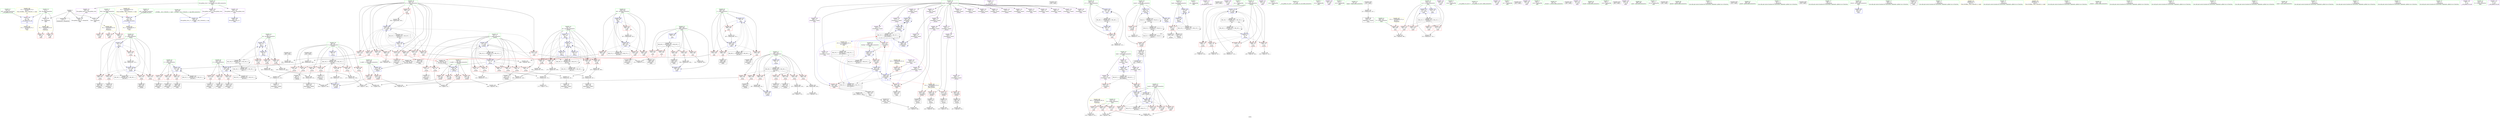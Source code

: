 digraph "SVFG" {
	label="SVFG";

	Node0x55f1214d2680 [shape=record,color=grey,label="{NodeID: 0\nNullPtr}"];
	Node0x55f1214d2680 -> Node0x55f1214f64b0[style=solid];
	Node0x55f1214d2680 -> Node0x55f121502f50[style=solid];
	Node0x55f1214d2680 -> Node0x55f121503020[style=solid];
	Node0x55f1214d2680 -> Node0x55f121503320[style=solid];
	Node0x55f121508a80 [shape=record,color=grey,label="{NodeID: 360\n257 = Binary(256, 128, )\n}"];
	Node0x55f121508a80 -> Node0x55f1214fe7c0[style=solid];
	Node0x55f121503f80 [shape=record,color=blue,label="{NodeID: 277\n78\<--150\ndy\<--\n_Z4calci\n}"];
	Node0x55f121503f80 -> Node0x55f1214fd570[style=dashed];
	Node0x55f121503f80 -> Node0x55f1214fd640[style=dashed];
	Node0x55f121503f80 -> Node0x55f1214fd710[style=dashed];
	Node0x55f121503f80 -> Node0x55f1214fd7e0[style=dashed];
	Node0x55f121503f80 -> Node0x55f121503c40[style=dashed];
	Node0x55f121503f80 -> Node0x55f121526580[style=dashed];
	Node0x55f1214f7c70 [shape=record,color=red,label="{NodeID: 194\n201\<--200\n\<--arrayidx54\n_Z4calci\n}"];
	Node0x55f1214f7c70 -> Node0x55f1214f6f70[style=solid];
	Node0x55f1214f4f20 [shape=record,color=purple,label="{NodeID: 111\n54\<--13\n\<--.str.3\n__cxx_global_var_init.2\n}"];
	Node0x55f1214f32b0 [shape=record,color=green,label="{NodeID: 28\n17\<--18\nboard\<--board_field_insensitive\nGlob }"];
	Node0x55f1214f32b0 -> Node0x55f1214f50c0[style=solid];
	Node0x55f1214f32b0 -> Node0x55f1214f5190[style=solid];
	Node0x55f1214f32b0 -> Node0x55f1214f5260[style=solid];
	Node0x55f1214f32b0 -> Node0x55f1214f9b30[style=solid];
	Node0x55f1214f32b0 -> Node0x55f1214f9c00[style=solid];
	Node0x55f1214f32b0 -> Node0x55f1214f9cd0[style=solid];
	Node0x55f1214f32b0 -> Node0x55f1214f9da0[style=solid];
	Node0x55f1214f32b0 -> Node0x55f1214f9e70[style=solid];
	Node0x55f1214f32b0 -> Node0x55f1214f9f40[style=solid];
	Node0x55f1214f32b0 -> Node0x55f1214fa010[style=solid];
	Node0x55f1214f32b0 -> Node0x55f1214fa0e0[style=solid];
	Node0x55f1214f32b0 -> Node0x55f1214fa1b0[style=solid];
	Node0x55f1214f32b0 -> Node0x55f1214fa280[style=solid];
	Node0x55f1214f32b0 -> Node0x55f1214fa350[style=solid];
	Node0x55f1214f32b0 -> Node0x55f1214fa420[style=solid];
	Node0x55f1214f32b0 -> Node0x55f1214fa4f0[style=solid];
	Node0x55f1214f32b0 -> Node0x55f1214fa5c0[style=solid];
	Node0x55f1214f32b0 -> Node0x55f1214fa690[style=solid];
	Node0x55f1214f32b0 -> Node0x55f1214fa760[style=solid];
	Node0x55f1214f32b0 -> Node0x55f1214fa830[style=solid];
	Node0x55f1214f32b0 -> Node0x55f1214fa900[style=solid];
	Node0x55f1214f32b0 -> Node0x55f1214fa9d0[style=solid];
	Node0x55f1214f32b0 -> Node0x55f1214faaa0[style=solid];
	Node0x55f1214f32b0 -> Node0x55f1214fab70[style=solid];
	Node0x55f12154ef30 [shape=record,color=black,label="{NodeID: 554\n365 = PHI()\n}"];
	Node0x55f1214fe040 [shape=record,color=grey,label="{NodeID: 388\n270 = cmp(269, 131, )\n}"];
	Node0x55f121505640 [shape=record,color=blue,label="{NodeID: 305\n320\<--446\ni17\<--inc\nmain\n}"];
	Node0x55f121505640 -> Node0x55f121501d70[style=dashed];
	Node0x55f121505640 -> Node0x55f121505640[style=dashed];
	Node0x55f121505640 -> Node0x55f121521080[style=dashed];
	Node0x55f1214f9330 [shape=record,color=red,label="{NodeID: 222\n368\<--316\n\<--rc\nmain\n}"];
	Node0x55f1214f9330 -> Node0x55f1214fe340[style=solid];
	Node0x55f1214fade0 [shape=record,color=purple,label="{NodeID: 139\n388\<--19\narrayidx16\<--table\nmain\n}"];
	Node0x55f1214fade0 -> Node0x55f121502b40[style=solid];
	Node0x55f1214f5990 [shape=record,color=green,label="{NodeID: 56\n316\<--317\nrc\<--rc_field_insensitive\nmain\n}"];
	Node0x55f1214f5990 -> Node0x55f1214f9330[style=solid];
	Node0x55f1214f5990 -> Node0x55f1214f9400[style=solid];
	Node0x55f1214f5990 -> Node0x55f1214f94d0[style=solid];
	Node0x55f1214f5990 -> Node0x55f1214f95a0[style=solid];
	Node0x55f1214f5990 -> Node0x55f1214f9670[style=solid];
	Node0x55f1214f5990 -> Node0x55f1214f9740[style=solid];
	Node0x55f1214f5990 -> Node0x55f1214f9810[style=solid];
	Node0x55f1214f5990 -> Node0x55f1214f98e0[style=solid];
	Node0x55f1214f5990 -> Node0x55f1214f99b0[style=solid];
	Node0x55f1214f5990 -> Node0x55f1215019a0[style=solid];
	Node0x55f1214f5990 -> Node0x55f121504e20[style=solid];
	Node0x55f1214f5990 -> Node0x55f121504ef0[style=solid];
	Node0x55f1215028d0 [shape=record,color=red,label="{NodeID: 250\n488\<--330\n\<--j\nmain\n}"];
	Node0x55f1215028d0 -> Node0x55f1214f4be0[style=solid];
	Node0x55f1214fc530 [shape=record,color=red,label="{NodeID: 167\n175\<--68\n\<--i\n_Z4calci\n}"];
	Node0x55f1214fc530 -> Node0x55f12150a580[style=solid];
	Node0x55f1214f7110 [shape=record,color=black,label="{NodeID: 84\n205\<--203\n\<--\n_Z4calci\n}"];
	Node0x55f1214d1870 [shape=record,color=green,label="{NodeID: 1\n7\<--1\n.str\<--dummyObj\nGlob }"];
	Node0x55f121508c00 [shape=record,color=grey,label="{NodeID: 361\n228 = Binary(227, 131, )\n}"];
	Node0x55f121508c00 -> Node0x55f1215042c0[style=solid];
	Node0x55f121504050 [shape=record,color=blue,label="{NodeID: 278\n66\<--213\nresult\<--inc\n_Z4calci\n}"];
	Node0x55f121504050 -> Node0x55f12152f990[style=dashed];
	Node0x55f1214f7d40 [shape=record,color=red,label="{NodeID: 195\n247\<--237\n\<--rc.addr\n_Z4initi\n}"];
	Node0x55f1214f7d40 -> Node0x55f1214fe640[style=solid];
	Node0x55f1214f4ff0 [shape=record,color=purple,label="{NodeID: 112\n55\<--15\n\<--.str.4\n__cxx_global_var_init.2\n}"];
	Node0x55f1214f3380 [shape=record,color=green,label="{NodeID: 29\n19\<--20\ntable\<--table_field_insensitive\nGlob }"];
	Node0x55f1214f3380 -> Node0x55f1214fac40[style=solid];
	Node0x55f1214f3380 -> Node0x55f1214fad10[style=solid];
	Node0x55f1214f3380 -> Node0x55f1214fade0[style=solid];
	Node0x55f12154f030 [shape=record,color=black,label="{NodeID: 555\n335 = PHI()\n}"];
	Node0x55f1214fe1c0 [shape=record,color=grey,label="{NodeID: 389\n395 = cmp(393, 394, )\n}"];
	Node0x55f121505710 [shape=record,color=blue,label="{NodeID: 306\n328\<--82\ni49\<--\nmain\n}"];
	Node0x55f121505710 -> Node0x55f1215023f0[style=dashed];
	Node0x55f121505710 -> Node0x55f1215024c0[style=dashed];
	Node0x55f121505710 -> Node0x55f121502590[style=dashed];
	Node0x55f121505710 -> Node0x55f121502660[style=dashed];
	Node0x55f121505710 -> Node0x55f121505980[style=dashed];
	Node0x55f121505710 -> Node0x55f121522480[style=dashed];
	Node0x55f1214f9400 [shape=record,color=red,label="{NodeID: 223\n371\<--316\n\<--rc\nmain\n}"];
	Node0x55f1214f9400 -> Node0x55f1214f7930[style=solid];
	Node0x55f1214faeb0 [shape=record,color=purple,label="{NodeID: 140\n334\<--21\n\<--.str.5\nmain\n}"];
	Node0x55f1214f5a60 [shape=record,color=green,label="{NodeID: 57\n318\<--319\nresult\<--result_field_insensitive\nmain\n}"];
	Node0x55f1214f5a60 -> Node0x55f121501a30[style=solid];
	Node0x55f1214f5a60 -> Node0x55f121501b00[style=solid];
	Node0x55f1214f5a60 -> Node0x55f121501bd0[style=solid];
	Node0x55f1214f5a60 -> Node0x55f121501ca0[style=solid];
	Node0x55f1214f5a60 -> Node0x55f121504fc0[style=solid];
	Node0x55f1214f5a60 -> Node0x55f1215054a0[style=solid];
	Node0x55f1215029a0 [shape=record,color=red,label="{NodeID: 251\n496\<--330\n\<--j\nmain\n}"];
	Node0x55f1215029a0 -> Node0x55f121509f80[style=solid];
	Node0x55f1214fc600 [shape=record,color=red,label="{NodeID: 168\n189\<--68\n\<--i\n_Z4calci\n}"];
	Node0x55f1214fc600 -> Node0x55f121509680[style=solid];
	Node0x55f1214f71e0 [shape=record,color=black,label="{NodeID: 85\n209\<--206\nconv56\<--cond\n_Z4calci\n}"];
	Node0x55f1214f71e0 -> Node0x55f1214fec40[style=solid];
	Node0x55f1214d17b0 [shape=record,color=green,label="{NodeID: 2\n9\<--1\n.str.1\<--dummyObj\nGlob }"];
	Node0x55f121508d80 [shape=record,color=grey,label="{NodeID: 362\n402 = Binary(398, 401, )\n}"];
	Node0x55f121508d80 -> Node0x55f121505160[style=solid];
	Node0x55f121504120 [shape=record,color=blue,label="{NodeID: 279\n74\<--218\nk\<--inc60\n_Z4calci\n}"];
	Node0x55f121504120 -> Node0x55f1214fcef0[style=dashed];
	Node0x55f121504120 -> Node0x55f1214fcfc0[style=dashed];
	Node0x55f121504120 -> Node0x55f1214fd090[style=dashed];
	Node0x55f121504120 -> Node0x55f1214fd160[style=dashed];
	Node0x55f121504120 -> Node0x55f1214fd230[style=dashed];
	Node0x55f121504120 -> Node0x55f121504120[style=dashed];
	Node0x55f121504120 -> Node0x55f121525b80[style=dashed];
	Node0x55f1214f7e10 [shape=record,color=red,label="{NodeID: 196\n253\<--237\n\<--rc.addr\n_Z4initi\n}"];
	Node0x55f1214f7e10 -> Node0x55f1214fe4c0[style=solid];
	Node0x55f1214f50c0 [shape=record,color=purple,label="{NodeID: 113\n99\<--17\narrayidx\<--board\n_Z4calci\n}"];
	Node0x55f1214f3450 [shape=record,color=green,label="{NodeID: 30\n32\<--36\nllvm.global_ctors\<--llvm.global_ctors_field_insensitive\nGlob }"];
	Node0x55f1214f3450 -> Node0x55f1214fb600[style=solid];
	Node0x55f1214f3450 -> Node0x55f1214fb700[style=solid];
	Node0x55f1214f3450 -> Node0x55f1214fb800[style=solid];
	Node0x55f12154f130 [shape=record,color=black,label="{NodeID: 556\n347 = PHI(62, )\n}"];
	Node0x55f12154f130 -> Node0x55f121504bb0[style=solid];
	Node0x55f1214fe340 [shape=record,color=grey,label="{NodeID: 390\n369 = cmp(368, 342, )\n}"];
	Node0x55f1215057e0 [shape=record,color=blue,label="{NodeID: 307\n330\<--82\nj\<--\nmain\n}"];
	Node0x55f1215057e0 -> Node0x55f121502730[style=dashed];
	Node0x55f1215057e0 -> Node0x55f121502800[style=dashed];
	Node0x55f1215057e0 -> Node0x55f1215028d0[style=dashed];
	Node0x55f1215057e0 -> Node0x55f1215029a0[style=dashed];
	Node0x55f1215057e0 -> Node0x55f1215057e0[style=dashed];
	Node0x55f1215057e0 -> Node0x55f1215058b0[style=dashed];
	Node0x55f1215057e0 -> Node0x55f121522980[style=dashed];
	Node0x55f1214f94d0 [shape=record,color=red,label="{NodeID: 224\n380\<--316\n\<--rc\nmain\n}"];
	Node0x55f1214f94d0 -> Node0x55f121509200[style=solid];
	Node0x55f1214faf80 [shape=record,color=purple,label="{NodeID: 141\n364\<--23\n\<--.str.6\nmain\n}"];
	Node0x55f1214f5b30 [shape=record,color=green,label="{NodeID: 58\n320\<--321\ni17\<--i17_field_insensitive\nmain\n}"];
	Node0x55f1214f5b30 -> Node0x55f121501d70[style=solid];
	Node0x55f1214f5b30 -> Node0x55f121505090[style=solid];
	Node0x55f1214f5b30 -> Node0x55f121505640[style=solid];
	Node0x55f121502a70 [shape=record,color=red,label="{NodeID: 252\n374\<--373\n\<--arrayidx10\nmain\n}"];
	Node0x55f121502a70 -> Node0x55f1214feac0[style=solid];
	Node0x55f1214fc6d0 [shape=record,color=red,label="{NodeID: 169\n227\<--68\n\<--i\n_Z4calci\n}"];
	Node0x55f1214fc6d0 -> Node0x55f121508c00[style=solid];
	Node0x55f1214f72b0 [shape=record,color=black,label="{NodeID: 86\n62\<--231\n_Z4calci_ret\<--\n_Z4calci\n|{<s0>5|<s1>11}}"];
	Node0x55f1214f72b0:s0 -> Node0x55f12154f130[style=solid,color=blue];
	Node0x55f1214f72b0:s1 -> Node0x55f12154f590[style=solid,color=blue];
	Node0x55f1214d3050 [shape=record,color=green,label="{NodeID: 3\n13\<--1\n.str.3\<--dummyObj\nGlob }"];
	Node0x55f121508f00 [shape=record,color=grey,label="{NodeID: 363\n197 = Binary(140, 196, )\n}"];
	Node0x55f121508f00 -> Node0x55f121509080[style=solid];
	Node0x55f1215041f0 [shape=record,color=blue,label="{NodeID: 280\n70\<--223\nj\<--inc62\n_Z4calci\n}"];
	Node0x55f1215041f0 -> Node0x55f1214fc7a0[style=dashed];
	Node0x55f1215041f0 -> Node0x55f1214fc870[style=dashed];
	Node0x55f1215041f0 -> Node0x55f1214fc940[style=dashed];
	Node0x55f1215041f0 -> Node0x55f1214fca10[style=dashed];
	Node0x55f1215041f0 -> Node0x55f1214fcae0[style=dashed];
	Node0x55f1215041f0 -> Node0x55f1214fcbb0[style=dashed];
	Node0x55f1215041f0 -> Node0x55f1214fcc80[style=dashed];
	Node0x55f1215041f0 -> Node0x55f1214fcd50[style=dashed];
	Node0x55f1215041f0 -> Node0x55f1215041f0[style=dashed];
	Node0x55f1215041f0 -> Node0x55f12152bf80[style=dashed];
	Node0x55f1214f7ee0 [shape=record,color=red,label="{NodeID: 197\n246\<--239\n\<--i\n_Z4initi\n}"];
	Node0x55f1214f7ee0 -> Node0x55f1214fe640[style=solid];
	Node0x55f1214f5190 [shape=record,color=purple,label="{NodeID: 114\n102\<--17\narrayidx5\<--board\n_Z4calci\n}"];
	Node0x55f1214f5190 -> Node0x55f1214fd8b0[style=solid];
	Node0x55f1214f3520 [shape=record,color=green,label="{NodeID: 31\n37\<--38\n__cxx_global_var_init\<--__cxx_global_var_init_field_insensitive\n}"];
	Node0x55f12154f320 [shape=record,color=black,label="{NodeID: 557\n398 = PHI()\n}"];
	Node0x55f12154f320 -> Node0x55f121508d80[style=solid];
	Node0x55f1214fe4c0 [shape=record,color=grey,label="{NodeID: 391\n254 = cmp(252, 253, )\n}"];
	Node0x55f1215058b0 [shape=record,color=blue,label="{NodeID: 308\n330\<--497\nj\<--inc68\nmain\n}"];
	Node0x55f1215058b0 -> Node0x55f121502730[style=dashed];
	Node0x55f1215058b0 -> Node0x55f121502800[style=dashed];
	Node0x55f1215058b0 -> Node0x55f1215028d0[style=dashed];
	Node0x55f1215058b0 -> Node0x55f1215029a0[style=dashed];
	Node0x55f1215058b0 -> Node0x55f1215057e0[style=dashed];
	Node0x55f1215058b0 -> Node0x55f1215058b0[style=dashed];
	Node0x55f1215058b0 -> Node0x55f121522980[style=dashed];
	Node0x55f1214f95a0 [shape=record,color=red,label="{NodeID: 225\n384\<--316\n\<--rc\nmain\n|{<s0>7}}"];
	Node0x55f1214f95a0:s0 -> Node0x55f121550030[style=solid,color=red];
	Node0x55f1214fb050 [shape=record,color=purple,label="{NodeID: 142\n419\<--25\narrayidx32\<--.str.7\nmain\n}"];
	Node0x55f1214fb050 -> Node0x55f121502ce0[style=solid];
	Node0x55f1214f5c00 [shape=record,color=green,label="{NodeID: 59\n322\<--323\nx\<--x_field_insensitive\nmain\n}"];
	Node0x55f1214f5c00 -> Node0x55f121501e40[style=solid];
	Node0x55f1214f5c00 -> Node0x55f121501f10[style=solid];
	Node0x55f1214f5c00 -> Node0x55f121501fe0[style=solid];
	Node0x55f1214f5c00 -> Node0x55f121505160[style=solid];
	Node0x55f121502b40 [shape=record,color=red,label="{NodeID: 253\n389\<--388\n\<--arrayidx16\nmain\n}"];
	Node0x55f121502b40 -> Node0x55f121504fc0[style=solid];
	Node0x55f1214fc7a0 [shape=record,color=red,label="{NodeID: 170\n91\<--70\n\<--j\n_Z4calci\n}"];
	Node0x55f1214fc7a0 -> Node0x55f1214ff3c0[style=solid];
	Node0x55f1214f7380 [shape=record,color=black,label="{NodeID: 87\n261\<--260\nidxprom\<--\n_Z4initi\n}"];
	Node0x55f1214e3690 [shape=record,color=green,label="{NodeID: 4\n15\<--1\n.str.4\<--dummyObj\nGlob }"];
	Node0x55f121509080 [shape=record,color=grey,label="{NodeID: 364\n198 = Binary(195, 197, )\n}"];
	Node0x55f121509080 -> Node0x55f1214f6ea0[style=solid];
	Node0x55f1215042c0 [shape=record,color=blue,label="{NodeID: 281\n68\<--228\ni\<--inc65\n_Z4calci\n}"];
	Node0x55f1215042c0 -> Node0x55f12152ba80[style=dashed];
	Node0x55f1214f7fb0 [shape=record,color=red,label="{NodeID: 198\n256\<--239\n\<--i\n_Z4initi\n}"];
	Node0x55f1214f7fb0 -> Node0x55f121508a80[style=solid];
	Node0x55f1214f5260 [shape=record,color=purple,label="{NodeID: 115\n113\<--17\narrayidx8\<--board\n_Z4calci\n}"];
	Node0x55f1214f35f0 [shape=record,color=green,label="{NodeID: 32\n42\<--43\ncall\<--call_field_insensitive\n__cxx_global_var_init\n}"];
	Node0x55f1214f35f0 -> Node0x55f121503420[style=solid];
	Node0x55f12154f3f0 [shape=record,color=black,label="{NodeID: 558\n404 = PHI()\n}"];
	Node0x55f12154f3f0 -> Node0x55f121509e00[style=solid];
	Node0x55f1214fe640 [shape=record,color=grey,label="{NodeID: 392\n248 = cmp(246, 247, )\n}"];
	Node0x55f121505980 [shape=record,color=blue,label="{NodeID: 309\n328\<--507\ni49\<--inc73\nmain\n}"];
	Node0x55f121505980 -> Node0x55f1215023f0[style=dashed];
	Node0x55f121505980 -> Node0x55f1215024c0[style=dashed];
	Node0x55f121505980 -> Node0x55f121502590[style=dashed];
	Node0x55f121505980 -> Node0x55f121502660[style=dashed];
	Node0x55f121505980 -> Node0x55f121505980[style=dashed];
	Node0x55f121505980 -> Node0x55f121522480[style=dashed];
	Node0x55f1214f9670 [shape=record,color=red,label="{NodeID: 226\n386\<--316\n\<--rc\nmain\n}"];
	Node0x55f1214f9670 -> Node0x55f1214f7a00[style=solid];
	Node0x55f1214fb120 [shape=record,color=purple,label="{NodeID: 143\n452\<--26\n\<--.str.8\nmain\n}"];
	Node0x55f1214f5cd0 [shape=record,color=green,label="{NodeID: 60\n324\<--325\ny\<--y_field_insensitive\nmain\n}"];
	Node0x55f1214f5cd0 -> Node0x55f1215020b0[style=solid];
	Node0x55f1214f5cd0 -> Node0x55f121502180[style=solid];
	Node0x55f1214f5cd0 -> Node0x55f121502250[style=solid];
	Node0x55f1214f5cd0 -> Node0x55f121505230[style=solid];
	Node0x55f121502c10 [shape=record,color=red,label="{NodeID: 254\n414\<--413\n\<--arrayidx28\nmain\n}"];
	Node0x55f121502c10 -> Node0x55f121505300[style=solid];
	Node0x55f1214fc870 [shape=record,color=red,label="{NodeID: 171\n100\<--70\n\<--j\n_Z4calci\n}"];
	Node0x55f1214fc870 -> Node0x55f1214f6750[style=solid];
	Node0x55f1214f7450 [shape=record,color=black,label="{NodeID: 88\n264\<--263\nidxprom5\<--\n_Z4initi\n}"];
	Node0x55f1214d1630 [shape=record,color=green,label="{NodeID: 5\n21\<--1\n.str.5\<--dummyObj\nGlob }"];
	Node0x55f121509200 [shape=record,color=grey,label="{NodeID: 365\n381 = Binary(380, 140, )\n}"];
	Node0x55f121509200 -> Node0x55f121504ef0[style=solid];
	Node0x55f121504390 [shape=record,color=blue,label="{NodeID: 282\n237\<--236\nrc.addr\<--rc\n_Z4initi\n}"];
	Node0x55f121504390 -> Node0x55f1214f7d40[style=dashed];
	Node0x55f121504390 -> Node0x55f1214f7e10[style=dashed];
	Node0x55f1214f8080 [shape=record,color=red,label="{NodeID: 199\n260\<--239\n\<--i\n_Z4initi\n}"];
	Node0x55f1214f8080 -> Node0x55f1214f7380[style=solid];
	Node0x55f1214f9b30 [shape=record,color=purple,label="{NodeID: 116\n116\<--17\narrayidx10\<--board\n_Z4calci\n}"];
	Node0x55f1214f9b30 -> Node0x55f1214f7ad0[style=solid];
	Node0x55f1214f36c0 [shape=record,color=green,label="{NodeID: 33\n44\<--45\nfopen\<--fopen_field_insensitive\n}"];
	Node0x55f12154f4c0 [shape=record,color=black,label="{NodeID: 559\n416 = PHI()\n}"];
	Node0x55f12154f4c0 -> Node0x55f1214fdec0[style=solid];
	Node0x55f1214fe7c0 [shape=record,color=grey,label="{NodeID: 393\n258 = cmp(257, 82, )\n}"];
	Node0x55f121505a50 [shape=record,color=blue,label="{NodeID: 310\n310\<--512\nc_n\<--inc76\nmain\n}"];
	Node0x55f121505a50 -> Node0x55f121520180[style=dashed];
	Node0x55f1214f9740 [shape=record,color=red,label="{NodeID: 227\n401\<--316\n\<--rc\nmain\n}"];
	Node0x55f1214f9740 -> Node0x55f121508d80[style=solid];
	Node0x55f1214fb1f0 [shape=record,color=purple,label="{NodeID: 144\n458\<--26\n\<--.str.8\nmain\n}"];
	Node0x55f1214f5da0 [shape=record,color=green,label="{NodeID: 61\n326\<--327\nbackup\<--backup_field_insensitive\nmain\n}"];
	Node0x55f1214f5da0 -> Node0x55f121502320[style=solid];
	Node0x55f1214f5da0 -> Node0x55f121505300[style=solid];
	Node0x55f121502ce0 [shape=record,color=red,label="{NodeID: 255\n420\<--419\n\<--arrayidx32\nmain\n}"];
	Node0x55f121502ce0 -> Node0x55f1215053d0[style=solid];
	Node0x55f1214fc940 [shape=record,color=red,label="{NodeID: 172\n114\<--70\n\<--j\n_Z4calci\n}"];
	Node0x55f1214fc940 -> Node0x55f1214f69c0[style=solid];
	Node0x55f1214f7520 [shape=record,color=black,label="{NodeID: 89\n273\<--272\nidxprom10\<--\n_Z4initi\n}"];
	Node0x55f1214d13f0 [shape=record,color=green,label="{NodeID: 6\n23\<--1\n.str.6\<--dummyObj\nGlob }"];
	Node0x55f121509380 [shape=record,color=grey,label="{NodeID: 366\n223 = Binary(222, 131, )\n}"];
	Node0x55f121509380 -> Node0x55f1215041f0[style=solid];
	Node0x55f121504460 [shape=record,color=blue,label="{NodeID: 283\n239\<--82\ni\<--\n_Z4initi\n}"];
	Node0x55f121504460 -> Node0x55f121524780[style=dashed];
	Node0x55f1214f8150 [shape=record,color=red,label="{NodeID: 200\n268\<--239\n\<--i\n_Z4initi\n}"];
	Node0x55f1214f8150 -> Node0x55f121508900[style=solid];
	Node0x55f1214f9c00 [shape=record,color=purple,label="{NodeID: 117\n179\<--17\narrayidx41\<--board\n_Z4calci\n}"];
	Node0x55f1214f3790 [shape=record,color=green,label="{NodeID: 34\n51\<--52\n__cxx_global_var_init.2\<--__cxx_global_var_init.2_field_insensitive\n}"];
	Node0x55f12154f590 [shape=record,color=black,label="{NodeID: 560\n429 = PHI(62, )\n}"];
	Node0x55f12154f590 -> Node0x55f1215054a0[style=solid];
	Node0x55f1214fe940 [shape=record,color=grey,label="{NodeID: 394\n139 = cmp(138, 140, )\n}"];
	Node0x55f1214f9810 [shape=record,color=red,label="{NodeID: 228\n405\<--316\n\<--rc\nmain\n}"];
	Node0x55f1214f9810 -> Node0x55f121509e00[style=solid];
	Node0x55f1214fb2c0 [shape=record,color=purple,label="{NodeID: 145\n483\<--28\n\<--.str.9\nmain\n}"];
	Node0x55f1214f5e70 [shape=record,color=green,label="{NodeID: 62\n328\<--329\ni49\<--i49_field_insensitive\nmain\n}"];
	Node0x55f1214f5e70 -> Node0x55f1215023f0[style=solid];
	Node0x55f1214f5e70 -> Node0x55f1215024c0[style=solid];
	Node0x55f1214f5e70 -> Node0x55f121502590[style=solid];
	Node0x55f1214f5e70 -> Node0x55f121502660[style=solid];
	Node0x55f1214f5e70 -> Node0x55f121505710[style=solid];
	Node0x55f1214f5e70 -> Node0x55f121505980[style=solid];
	Node0x55f121520180 [shape=record,color=black,label="{NodeID: 422\nMR_41V_3 = PHI(MR_41V_4, MR_41V_2, )\npts\{311 \}\n}"];
	Node0x55f121520180 -> Node0x55f1214f8d80[style=dashed];
	Node0x55f121520180 -> Node0x55f1214f8e50[style=dashed];
	Node0x55f121520180 -> Node0x55f1214f8f20[style=dashed];
	Node0x55f121520180 -> Node0x55f1214f8ff0[style=dashed];
	Node0x55f121520180 -> Node0x55f121505a50[style=dashed];
	Node0x55f121502db0 [shape=record,color=red,label="{NodeID: 256\n481\<--480\n\<--arrayidx59\nmain\n}"];
	Node0x55f121502db0 -> Node0x55f1214f4a40[style=solid];
	Node0x55f1214fca10 [shape=record,color=red,label="{NodeID: 173\n161\<--70\n\<--j\n_Z4calci\n}"];
	Node0x55f1214fca10 -> Node0x55f121509b00[style=solid];
	Node0x55f1214f75f0 [shape=record,color=black,label="{NodeID: 90\n276\<--275\nidxprom12\<--\n_Z4initi\n}"];
	Node0x55f1214d1480 [shape=record,color=green,label="{NodeID: 7\n25\<--1\n.str.7\<--dummyObj\nGlob }"];
	Node0x55f121509500 [shape=record,color=grey,label="{NodeID: 367\n512 = Binary(511, 131, )\n}"];
	Node0x55f121509500 -> Node0x55f121505a50[style=solid];
	Node0x55f121504530 [shape=record,color=blue,label="{NodeID: 284\n241\<--82\nj\<--\n_Z4initi\n}"];
	Node0x55f121504530 -> Node0x55f1214f8490[style=dashed];
	Node0x55f121504530 -> Node0x55f1214f8560[style=dashed];
	Node0x55f121504530 -> Node0x55f1214f8630[style=dashed];
	Node0x55f121504530 -> Node0x55f1214f8700[style=dashed];
	Node0x55f121504530 -> Node0x55f1214f87d0[style=dashed];
	Node0x55f121504530 -> Node0x55f121504870[style=dashed];
	Node0x55f121504530 -> Node0x55f121523d80[style=dashed];
	Node0x55f1214f8220 [shape=record,color=red,label="{NodeID: 201\n272\<--239\n\<--i\n_Z4initi\n}"];
	Node0x55f1214f8220 -> Node0x55f1214f7520[style=solid];
	Node0x55f1214f9cd0 [shape=record,color=purple,label="{NodeID: 118\n184\<--17\narrayidx44\<--board\n_Z4calci\n}"];
	Node0x55f1214f9cd0 -> Node0x55f1214f7ba0[style=solid];
	Node0x55f1214f3860 [shape=record,color=green,label="{NodeID: 35\n56\<--57\ncall\<--call_field_insensitive\n__cxx_global_var_init.2\n}"];
	Node0x55f1214f3860 -> Node0x55f1215034f0[style=solid];
	Node0x55f12154f720 [shape=record,color=black,label="{NodeID: 561\n453 = PHI()\n}"];
	Node0x55f1214feac0 [shape=record,color=grey,label="{NodeID: 395\n376 = cmp(374, 375, )\n}"];
	Node0x55f1214f98e0 [shape=record,color=red,label="{NodeID: 229\n428\<--316\n\<--rc\nmain\n|{<s0>11}}"];
	Node0x55f1214f98e0:s0 -> Node0x55f12154fd90[style=solid,color=red];
	Node0x55f1214fb390 [shape=record,color=purple,label="{NodeID: 146\n493\<--28\n\<--.str.9\nmain\n}"];
	Node0x55f1214f5f40 [shape=record,color=green,label="{NodeID: 63\n330\<--331\nj\<--j_field_insensitive\nmain\n}"];
	Node0x55f1214f5f40 -> Node0x55f121502730[style=solid];
	Node0x55f1214f5f40 -> Node0x55f121502800[style=solid];
	Node0x55f1214f5f40 -> Node0x55f1215028d0[style=solid];
	Node0x55f1214f5f40 -> Node0x55f1215029a0[style=solid];
	Node0x55f1214f5f40 -> Node0x55f1215057e0[style=solid];
	Node0x55f1214f5f40 -> Node0x55f1215058b0[style=solid];
	Node0x55f121533460 [shape=record,color=yellow,style=double,label="{NodeID: 506\n2V_1 = ENCHI(MR_2V_0)\npts\{6 \}\nFun[_GLOBAL__sub_I_Celicath_2_1.cpp]|{<s0>18}}"];
	Node0x55f121533460:s0 -> Node0x55f121503420[style=dashed,color=red];
	Node0x55f121520680 [shape=record,color=black,label="{NodeID: 423\nMR_45V_2 = PHI(MR_45V_4, MR_45V_1, )\npts\{317 \}\n}"];
	Node0x55f121520680 -> Node0x55f121504e20[style=dashed];
	Node0x55f121502e80 [shape=record,color=red,label="{NodeID: 257\n491\<--490\n\<--arrayidx64\nmain\n}"];
	Node0x55f121502e80 -> Node0x55f1214f4cb0[style=solid];
	Node0x55f1214fcae0 [shape=record,color=red,label="{NodeID: 174\n168\<--70\n\<--j\n_Z4calci\n}"];
	Node0x55f1214fcae0 -> Node0x55f121509c80[style=solid];
	Node0x55f1214f76c0 [shape=record,color=black,label="{NodeID: 91\n282\<--281\nidxprom15\<--\n_Z4initi\n}"];
	Node0x55f1214d1510 [shape=record,color=green,label="{NodeID: 8\n26\<--1\n.str.8\<--dummyObj\nGlob }"];
	Node0x55f121509680 [shape=record,color=grey,label="{NodeID: 368\n192 = Binary(189, 191, )\n}"];
	Node0x55f121509680 -> Node0x55f1214f6dd0[style=solid];
	Node0x55f121504600 [shape=record,color=blue,label="{NodeID: 285\n265\<--207\narrayidx6\<--\n_Z4initi\n}"];
	Node0x55f121504600 -> Node0x55f121504600[style=dashed];
	Node0x55f121504600 -> Node0x55f1215046d0[style=dashed];
	Node0x55f121504600 -> Node0x55f1215047a0[style=dashed];
	Node0x55f121504600 -> Node0x55f121524280[style=dashed];
	Node0x55f1214f82f0 [shape=record,color=red,label="{NodeID: 202\n281\<--239\n\<--i\n_Z4initi\n}"];
	Node0x55f1214f82f0 -> Node0x55f1214f76c0[style=solid];
	Node0x55f1214f9da0 [shape=record,color=purple,label="{NodeID: 119\n194\<--17\narrayidx50\<--board\n_Z4calci\n}"];
	Node0x55f1214f3930 [shape=record,color=green,label="{NodeID: 36\n60\<--61\n_Z4calci\<--_Z4calci_field_insensitive\n}"];
	Node0x55f12154f7f0 [shape=record,color=black,label="{NodeID: 562\n459 = PHI()\n}"];
	Node0x55f1214fec40 [shape=record,color=grey,label="{NodeID: 396\n210 = cmp(202, 209, )\n}"];
	Node0x55f1214f99b0 [shape=record,color=red,label="{NodeID: 230\n465\<--316\n\<--rc\nmain\n}"];
	Node0x55f1214f99b0 -> Node0x55f12150ee10[style=solid];
	Node0x55f1214fb460 [shape=record,color=purple,label="{NodeID: 147\n501\<--30\n\<--.str.10\nmain\n}"];
	Node0x55f1214f6010 [shape=record,color=green,label="{NodeID: 64\n336\<--337\nfscanf\<--fscanf_field_insensitive\n}"];
	Node0x55f121533570 [shape=record,color=yellow,style=double,label="{NodeID: 507\n4V_1 = ENCHI(MR_4V_0)\npts\{12 \}\nFun[_GLOBAL__sub_I_Celicath_2_1.cpp]|{<s0>19}}"];
	Node0x55f121533570:s0 -> Node0x55f1215034f0[style=dashed,color=red];
	Node0x55f121520b80 [shape=record,color=black,label="{NodeID: 424\nMR_47V_2 = PHI(MR_47V_4, MR_47V_1, )\npts\{319 \}\n}"];
	Node0x55f121520b80 -> Node0x55f121504fc0[style=dashed];
	Node0x55f121502f50 [shape=record,color=blue, style = dotted,label="{NodeID: 258\n4\<--3\nfin\<--dummyVal\nGlob }"];
	Node0x55f121502f50 -> Node0x55f1215320c0[style=dashed];
	Node0x55f1214fcbb0 [shape=record,color=red,label="{NodeID: 175\n180\<--70\n\<--j\n_Z4calci\n}"];
	Node0x55f1214fcbb0 -> Node0x55f12150a400[style=solid];
	Node0x55f1214f7790 [shape=record,color=black,label="{NodeID: 92\n285\<--284\nidxprom17\<--\n_Z4initi\n}"];
	Node0x55f1214e4880 [shape=record,color=green,label="{NodeID: 9\n28\<--1\n.str.9\<--dummyObj\nGlob }"];
	Node0x55f121509800 [shape=record,color=grey,label="{NodeID: 369\n354 = Binary(353, 140, )\n}"];
	Node0x55f121509800 -> Node0x55f121504c80[style=solid];
	Node0x55f1215046d0 [shape=record,color=blue,label="{NodeID: 286\n277\<--279\narrayidx13\<--\n_Z4initi\n}"];
	Node0x55f1215046d0 -> Node0x55f121504600[style=dashed];
	Node0x55f1215046d0 -> Node0x55f1215046d0[style=dashed];
	Node0x55f1215046d0 -> Node0x55f1215047a0[style=dashed];
	Node0x55f1215046d0 -> Node0x55f121524280[style=dashed];
	Node0x55f1214f83c0 [shape=record,color=red,label="{NodeID: 203\n296\<--239\n\<--i\n_Z4initi\n}"];
	Node0x55f1214f83c0 -> Node0x55f1214fdd40[style=solid];
	Node0x55f1214f9e70 [shape=record,color=purple,label="{NodeID: 120\n200\<--17\narrayidx54\<--board\n_Z4calci\n}"];
	Node0x55f1214f9e70 -> Node0x55f1214f7c70[style=solid];
	Node0x55f1214f3a00 [shape=record,color=green,label="{NodeID: 37\n64\<--65\nrc.addr\<--rc.addr_field_insensitive\n_Z4calci\n}"];
	Node0x55f1214f3a00 -> Node0x55f1214fbd10[style=solid];
	Node0x55f1214f3a00 -> Node0x55f1214fbde0[style=solid];
	Node0x55f1214f3a00 -> Node0x55f1214fbeb0[style=solid];
	Node0x55f1214f3a00 -> Node0x55f1214fbf80[style=solid];
	Node0x55f1214f3a00 -> Node0x55f1215035c0[style=solid];
	Node0x55f12154f8c0 [shape=record,color=black,label="{NodeID: 563\n484 = PHI()\n}"];
	Node0x55f1214fedc0 [shape=record,color=grey,label="{NodeID: 397\n361 = cmp(359, 360, )\n}"];
	Node0x55f1215019a0 [shape=record,color=red,label="{NodeID: 231\n471\<--316\n\<--rc\nmain\n}"];
	Node0x55f1215019a0 -> Node0x55f12150f110[style=solid];
	Node0x55f1214fb530 [shape=record,color=purple,label="{NodeID: 148\n503\<--30\n\<--.str.10\nmain\n}"];
	Node0x55f1214f60e0 [shape=record,color=green,label="{NodeID: 65\n399\<--400\nrand\<--rand_field_insensitive\n}"];
	Node0x55f121521080 [shape=record,color=black,label="{NodeID: 425\nMR_49V_2 = PHI(MR_49V_4, MR_49V_1, )\npts\{321 \}\n}"];
	Node0x55f121521080 -> Node0x55f121505090[style=dashed];
	Node0x55f121503020 [shape=record,color=blue, style = dotted,label="{NodeID: 259\n11\<--3\nfout\<--dummyVal\nGlob }"];
	Node0x55f121503020 -> Node0x55f1215321a0[style=dashed];
	Node0x55f1214fcc80 [shape=record,color=red,label="{NodeID: 176\n195\<--70\n\<--j\n_Z4calci\n}"];
	Node0x55f1214fcc80 -> Node0x55f121509080[style=solid];
	Node0x55f1214f7860 [shape=record,color=black,label="{NodeID: 93\n349\<--348\nidxprom\<--\nmain\n}"];
	Node0x55f1214e4910 [shape=record,color=green,label="{NodeID: 10\n30\<--1\n.str.10\<--dummyObj\nGlob }"];
	Node0x55f121509980 [shape=record,color=grey,label="{NodeID: 370\n507 = Binary(506, 131, )\n}"];
	Node0x55f121509980 -> Node0x55f121505980[style=solid];
	Node0x55f1215047a0 [shape=record,color=blue,label="{NodeID: 287\n286\<--208\narrayidx18\<--\n_Z4initi\n}"];
	Node0x55f1215047a0 -> Node0x55f121504600[style=dashed];
	Node0x55f1215047a0 -> Node0x55f1215046d0[style=dashed];
	Node0x55f1215047a0 -> Node0x55f1215047a0[style=dashed];
	Node0x55f1215047a0 -> Node0x55f121524280[style=dashed];
	Node0x55f1214f8490 [shape=record,color=red,label="{NodeID: 204\n252\<--241\n\<--j\n_Z4initi\n}"];
	Node0x55f1214f8490 -> Node0x55f1214fe4c0[style=solid];
	Node0x55f1214f9f40 [shape=record,color=purple,label="{NodeID: 121\n262\<--17\narrayidx\<--board\n_Z4initi\n}"];
	Node0x55f1214f3ad0 [shape=record,color=green,label="{NodeID: 38\n66\<--67\nresult\<--result_field_insensitive\n_Z4calci\n}"];
	Node0x55f1214f3ad0 -> Node0x55f1214fc050[style=solid];
	Node0x55f1214f3ad0 -> Node0x55f1214fc120[style=solid];
	Node0x55f1214f3ad0 -> Node0x55f121503690[style=solid];
	Node0x55f1214f3ad0 -> Node0x55f121504050[style=solid];
	Node0x55f12154f990 [shape=record,color=black,label="{NodeID: 564\n494 = PHI()\n}"];
	Node0x55f1214fef40 [shape=record,color=grey,label="{NodeID: 398\n433 = cmp(431, 432, )\n}"];
	Node0x55f121501a30 [shape=record,color=red,label="{NodeID: 232\n393\<--318\n\<--result\nmain\n}"];
	Node0x55f121501a30 -> Node0x55f1214fe1c0[style=solid];
	Node0x55f1214fb600 [shape=record,color=purple,label="{NodeID: 149\n533\<--32\nllvm.global_ctors_0\<--llvm.global_ctors\nGlob }"];
	Node0x55f1214fb600 -> Node0x55f121503120[style=solid];
	Node0x55f1214f61b0 [shape=record,color=green,label="{NodeID: 66\n454\<--455\nfprintf\<--fprintf_field_insensitive\n}"];
	Node0x55f121521580 [shape=record,color=black,label="{NodeID: 426\nMR_51V_2 = PHI(MR_51V_3, MR_51V_1, )\npts\{323 \}\n}"];
	Node0x55f121521580 -> Node0x55f121505160[style=dashed];
	Node0x55f121521580 -> Node0x55f121521580[style=dashed];
	Node0x55f121503120 [shape=record,color=blue,label="{NodeID: 260\n533\<--33\nllvm.global_ctors_0\<--\nGlob }"];
	Node0x55f1214fcd50 [shape=record,color=red,label="{NodeID: 177\n222\<--70\n\<--j\n_Z4calci\n}"];
	Node0x55f1214fcd50 -> Node0x55f121509380[style=solid];
	Node0x55f1214f7930 [shape=record,color=black,label="{NodeID: 94\n372\<--371\nidxprom9\<--\nmain\n}"];
	Node0x55f1214e49a0 [shape=record,color=green,label="{NodeID: 11\n33\<--1\n\<--dummyObj\nCan only get source location for instruction, argument, global var or function.}"];
	Node0x55f121509b00 [shape=record,color=grey,label="{NodeID: 371\n164 = Binary(161, 163, )\n}"];
	Node0x55f121509b00 -> Node0x55f1214ff6c0[style=solid];
	Node0x55f121504870 [shape=record,color=blue,label="{NodeID: 288\n241\<--292\nj\<--inc\n_Z4initi\n}"];
	Node0x55f121504870 -> Node0x55f1214f8490[style=dashed];
	Node0x55f121504870 -> Node0x55f1214f8560[style=dashed];
	Node0x55f121504870 -> Node0x55f1214f8630[style=dashed];
	Node0x55f121504870 -> Node0x55f1214f8700[style=dashed];
	Node0x55f121504870 -> Node0x55f1214f87d0[style=dashed];
	Node0x55f121504870 -> Node0x55f121504870[style=dashed];
	Node0x55f121504870 -> Node0x55f121523d80[style=dashed];
	Node0x55f1214f8560 [shape=record,color=red,label="{NodeID: 205\n263\<--241\n\<--j\n_Z4initi\n}"];
	Node0x55f1214f8560 -> Node0x55f1214f7450[style=solid];
	Node0x55f1214fa010 [shape=record,color=purple,label="{NodeID: 122\n265\<--17\narrayidx6\<--board\n_Z4initi\n}"];
	Node0x55f1214fa010 -> Node0x55f121504600[style=solid];
	Node0x55f1214f3ba0 [shape=record,color=green,label="{NodeID: 39\n68\<--69\ni\<--i_field_insensitive\n_Z4calci\n}"];
	Node0x55f1214f3ba0 -> Node0x55f1214fc1f0[style=solid];
	Node0x55f1214f3ba0 -> Node0x55f1214fc2c0[style=solid];
	Node0x55f1214f3ba0 -> Node0x55f1214fc390[style=solid];
	Node0x55f1214f3ba0 -> Node0x55f1214fc460[style=solid];
	Node0x55f1214f3ba0 -> Node0x55f1214fc530[style=solid];
	Node0x55f1214f3ba0 -> Node0x55f1214fc600[style=solid];
	Node0x55f1214f3ba0 -> Node0x55f1214fc6d0[style=solid];
	Node0x55f1214f3ba0 -> Node0x55f121503760[style=solid];
	Node0x55f1214f3ba0 -> Node0x55f1215042c0[style=solid];
	Node0x55f12154fa60 [shape=record,color=black,label="{NodeID: 565\n502 = PHI()\n}"];
	Node0x55f121531ed0 [shape=record,color=yellow,style=double,label="{NodeID: 482\n22V_1 = ENCHI(MR_22V_0)\npts\{180000 \}\nFun[_Z4calci]}"];
	Node0x55f121531ed0 -> Node0x55f1214fd8b0[style=dashed];
	Node0x55f121531ed0 -> Node0x55f1214f7ad0[style=dashed];
	Node0x55f121531ed0 -> Node0x55f1214f7ba0[style=dashed];
	Node0x55f121531ed0 -> Node0x55f1214f7c70[style=dashed];
	Node0x55f1214ff0c0 [shape=record,color=grey,label="{NodeID: 399\n119 = cmp(118, 120, )\n}"];
	Node0x55f121501b00 [shape=record,color=red,label="{NodeID: 233\n431\<--318\n\<--result\nmain\n}"];
	Node0x55f121501b00 -> Node0x55f1214fef40[style=solid];
	Node0x55f1214fb700 [shape=record,color=purple,label="{NodeID: 150\n534\<--32\nllvm.global_ctors_1\<--llvm.global_ctors\nGlob }"];
	Node0x55f1214fb700 -> Node0x55f121503220[style=solid];
	Node0x55f1214f62b0 [shape=record,color=green,label="{NodeID: 67\n460\<--461\nprintf\<--printf_field_insensitive\n}"];
	Node0x55f121521a80 [shape=record,color=black,label="{NodeID: 427\nMR_53V_2 = PHI(MR_53V_3, MR_53V_1, )\npts\{325 \}\n}"];
	Node0x55f121521a80 -> Node0x55f121505230[style=dashed];
	Node0x55f121521a80 -> Node0x55f121521a80[style=dashed];
	Node0x55f121503220 [shape=record,color=blue,label="{NodeID: 261\n534\<--34\nllvm.global_ctors_1\<--_GLOBAL__sub_I_Celicath_2_1.cpp\nGlob }"];
	Node0x55f1214fce20 [shape=record,color=red,label="{NodeID: 178\n203\<--72\n\<--back\n_Z4calci\n}"];
	Node0x55f1214fce20 -> Node0x55f1214f7040[style=solid];
	Node0x55f1214fce20 -> Node0x55f1214f7110[style=solid];
	Node0x55f1214f7a00 [shape=record,color=black,label="{NodeID: 95\n387\<--386\nidxprom15\<--\nmain\n}"];
	Node0x55f1214e4a70 [shape=record,color=green,label="{NodeID: 12\n82\<--1\n\<--dummyObj\nCan only get source location for instruction, argument, global var or function.}"];
	Node0x55f121509c80 [shape=record,color=grey,label="{NodeID: 372\n171 = Binary(168, 170, )\n}"];
	Node0x55f121509c80 -> Node0x55f12150f890[style=solid];
	Node0x55f121504940 [shape=record,color=blue,label="{NodeID: 289\n239\<--297\ni\<--inc21\n_Z4initi\n}"];
	Node0x55f121504940 -> Node0x55f121524780[style=dashed];
	Node0x55f1214f8630 [shape=record,color=red,label="{NodeID: 206\n275\<--241\n\<--j\n_Z4initi\n}"];
	Node0x55f1214f8630 -> Node0x55f1214f75f0[style=solid];
	Node0x55f1214fa0e0 [shape=record,color=purple,label="{NodeID: 123\n274\<--17\narrayidx11\<--board\n_Z4initi\n}"];
	Node0x55f1214f3c70 [shape=record,color=green,label="{NodeID: 40\n70\<--71\nj\<--j_field_insensitive\n_Z4calci\n}"];
	Node0x55f1214f3c70 -> Node0x55f1214fc7a0[style=solid];
	Node0x55f1214f3c70 -> Node0x55f1214fc870[style=solid];
	Node0x55f1214f3c70 -> Node0x55f1214fc940[style=solid];
	Node0x55f1214f3c70 -> Node0x55f1214fca10[style=solid];
	Node0x55f1214f3c70 -> Node0x55f1214fcae0[style=solid];
	Node0x55f1214f3c70 -> Node0x55f1214fcbb0[style=solid];
	Node0x55f1214f3c70 -> Node0x55f1214fcc80[style=solid];
	Node0x55f1214f3c70 -> Node0x55f1214fcd50[style=solid];
	Node0x55f1214f3c70 -> Node0x55f121503830[style=solid];
	Node0x55f1214f3c70 -> Node0x55f1215041f0[style=solid];
	Node0x55f12154fb30 [shape=record,color=black,label="{NodeID: 566\n504 = PHI()\n}"];
	Node0x55f121531fb0 [shape=record,color=yellow,style=double,label="{NodeID: 483\n31V_1 = ENCHI(MR_31V_0)\npts\{1 \}\nFun[main]}"];
	Node0x55f121531fb0 -> Node0x55f121502ce0[style=dashed];
	Node0x55f1214ff240 [shape=record,color=grey,label="{NodeID: 400\n105 = cmp(104, 106, )\n}"];
	Node0x55f121501bd0 [shape=record,color=red,label="{NodeID: 234\n451\<--318\n\<--result\nmain\n}"];
	Node0x55f1214fb800 [shape=record,color=purple,label="{NodeID: 151\n535\<--32\nllvm.global_ctors_2\<--llvm.global_ctors\nGlob }"];
	Node0x55f1214fb800 -> Node0x55f121503320[style=solid];
	Node0x55f1214f63b0 [shape=record,color=green,label="{NodeID: 68\n34\<--528\n_GLOBAL__sub_I_Celicath_2_1.cpp\<--_GLOBAL__sub_I_Celicath_2_1.cpp_field_insensitive\n}"];
	Node0x55f1214f63b0 -> Node0x55f121503220[style=solid];
	Node0x55f121521f80 [shape=record,color=black,label="{NodeID: 428\nMR_55V_2 = PHI(MR_55V_3, MR_55V_1, )\npts\{327 \}\n}"];
	Node0x55f121521f80 -> Node0x55f121505300[style=dashed];
	Node0x55f121521f80 -> Node0x55f121521f80[style=dashed];
	Node0x55f121503320 [shape=record,color=blue, style = dotted,label="{NodeID: 262\n535\<--3\nllvm.global_ctors_2\<--dummyVal\nGlob }"];
	Node0x55f1214fcef0 [shape=record,color=red,label="{NodeID: 179\n126\<--74\n\<--k\n_Z4calci\n}"];
	Node0x55f1214fcef0 -> Node0x55f12150f590[style=solid];
	Node0x55f1214f42f0 [shape=record,color=black,label="{NodeID: 96\n409\<--408\nidxprom25\<--\nmain\n}"];
	Node0x55f1214e4b40 [shape=record,color=green,label="{NodeID: 13\n96\<--1\n\<--dummyObj\nCan only get source location for instruction, argument, global var or function.}"];
	Node0x55f121509e00 [shape=record,color=grey,label="{NodeID: 373\n406 = Binary(404, 405, )\n}"];
	Node0x55f121509e00 -> Node0x55f121505230[style=solid];
	Node0x55f121504a10 [shape=record,color=blue,label="{NodeID: 290\n304\<--82\nretval\<--\nmain\n}"];
	Node0x55f1214f8700 [shape=record,color=red,label="{NodeID: 207\n284\<--241\n\<--j\n_Z4initi\n}"];
	Node0x55f1214f8700 -> Node0x55f1214f7790[style=solid];
	Node0x55f1214fa1b0 [shape=record,color=purple,label="{NodeID: 124\n277\<--17\narrayidx13\<--board\n_Z4initi\n}"];
	Node0x55f1214fa1b0 -> Node0x55f1215046d0[style=solid];
	Node0x55f1214f3d40 [shape=record,color=green,label="{NodeID: 41\n72\<--73\nback\<--back_field_insensitive\n_Z4calci\n}"];
	Node0x55f1214f3d40 -> Node0x55f1214fce20[style=solid];
	Node0x55f1214f3d40 -> Node0x55f121503900[style=solid];
	Node0x55f1214f3d40 -> Node0x55f1215039d0[style=solid];
	Node0x55f12154fd90 [shape=record,color=black,label="{NodeID: 567\n63 = PHI(346, 428, )\n0th arg _Z4calci }"];
	Node0x55f12154fd90 -> Node0x55f1215035c0[style=solid];
	Node0x55f1215320c0 [shape=record,color=yellow,style=double,label="{NodeID: 484\n2V_1 = ENCHI(MR_2V_0)\npts\{6 \}\nFun[main]}"];
	Node0x55f1215320c0 -> Node0x55f1214fb900[style=dashed];
	Node0x55f1215320c0 -> Node0x55f1214fb9d0[style=dashed];
	Node0x55f1214ff3c0 [shape=record,color=grey,label="{NodeID: 401\n93 = cmp(91, 92, )\n}"];
	Node0x55f121501ca0 [shape=record,color=red,label="{NodeID: 235\n457\<--318\n\<--result\nmain\n}"];
	Node0x55f1214fb900 [shape=record,color=red,label="{NodeID: 152\n333\<--4\n\<--fin\nmain\n}"];
	Node0x55f1214f64b0 [shape=record,color=black,label="{NodeID: 69\n2\<--3\ndummyVal\<--dummyVal\n}"];
	Node0x55f121522480 [shape=record,color=black,label="{NodeID: 429\nMR_57V_2 = PHI(MR_57V_4, MR_57V_1, )\npts\{329 \}\n}"];
	Node0x55f121522480 -> Node0x55f121505710[style=dashed];
	Node0x55f121503420 [shape=record,color=blue,label="{NodeID: 263\n4\<--42\nfin\<--call\n__cxx_global_var_init\n|{<s0>18}}"];
	Node0x55f121503420:s0 -> Node0x55f121536950[style=dashed,color=blue];
	Node0x55f1214fcfc0 [shape=record,color=red,label="{NodeID: 180\n133\<--74\n\<--k\n_Z4calci\n}"];
	Node0x55f1214fcfc0 -> Node0x55f12150f410[style=solid];
	Node0x55f1214f43c0 [shape=record,color=black,label="{NodeID: 97\n412\<--411\nidxprom27\<--\nmain\n}"];
	Node0x55f1214f29d0 [shape=record,color=green,label="{NodeID: 14\n106\<--1\n\<--dummyObj\nCan only get source location for instruction, argument, global var or function.}"];
	Node0x55f121509f80 [shape=record,color=grey,label="{NodeID: 374\n497 = Binary(496, 131, )\n}"];
	Node0x55f121509f80 -> Node0x55f1215058b0[style=solid];
	Node0x55f121504ae0 [shape=record,color=blue,label="{NodeID: 291\n308\<--131\ni\<--\nmain\n}"];
	Node0x55f121504ae0 -> Node0x55f12152ea90[style=dashed];
	Node0x55f1214f87d0 [shape=record,color=red,label="{NodeID: 208\n291\<--241\n\<--j\n_Z4initi\n}"];
	Node0x55f1214f87d0 -> Node0x55f1214fdbc0[style=solid];
	Node0x55f1214fa280 [shape=record,color=purple,label="{NodeID: 125\n283\<--17\narrayidx16\<--board\n_Z4initi\n}"];
	Node0x55f1214f3e10 [shape=record,color=green,label="{NodeID: 42\n74\<--75\nk\<--k_field_insensitive\n_Z4calci\n}"];
	Node0x55f1214f3e10 -> Node0x55f1214fcef0[style=solid];
	Node0x55f1214f3e10 -> Node0x55f1214fcfc0[style=solid];
	Node0x55f1214f3e10 -> Node0x55f1214fd090[style=solid];
	Node0x55f1214f3e10 -> Node0x55f1214fd160[style=solid];
	Node0x55f1214f3e10 -> Node0x55f1214fd230[style=solid];
	Node0x55f1214f3e10 -> Node0x55f121503aa0[style=solid];
	Node0x55f1214f3e10 -> Node0x55f121504120[style=solid];
	Node0x55f121550030 [shape=record,color=black,label="{NodeID: 568\n236 = PHI(344, 384, )\n0th arg _Z4initi }"];
	Node0x55f121550030 -> Node0x55f121504390[style=solid];
	Node0x55f1215321a0 [shape=record,color=yellow,style=double,label="{NodeID: 485\n4V_1 = ENCHI(MR_4V_0)\npts\{12 \}\nFun[main]}"];
	Node0x55f1215321a0 -> Node0x55f1214fbaa0[style=dashed];
	Node0x55f1215321a0 -> Node0x55f1214fbb70[style=dashed];
	Node0x55f1215321a0 -> Node0x55f1214fbc40[style=dashed];
	Node0x55f1214ff540 [shape=record,color=grey,label="{NodeID: 402\n87 = cmp(85, 86, )\n}"];
	Node0x55f121501d70 [shape=record,color=red,label="{NodeID: 236\n445\<--320\n\<--i17\nmain\n}"];
	Node0x55f121501d70 -> Node0x55f12150a700[style=solid];
	Node0x55f1214fb9d0 [shape=record,color=red,label="{NodeID: 153\n363\<--4\n\<--fin\nmain\n}"];
	Node0x55f1214f65b0 [shape=record,color=black,label="{NodeID: 70\n303\<--82\nmain_ret\<--\nmain\n}"];
	Node0x55f121522980 [shape=record,color=black,label="{NodeID: 430\nMR_59V_2 = PHI(MR_59V_3, MR_59V_1, )\npts\{331 \}\n}"];
	Node0x55f121522980 -> Node0x55f1215057e0[style=dashed];
	Node0x55f121522980 -> Node0x55f121522980[style=dashed];
	Node0x55f1215034f0 [shape=record,color=blue,label="{NodeID: 264\n11\<--56\nfout\<--call\n__cxx_global_var_init.2\n|{<s0>19}}"];
	Node0x55f1215034f0:s0 -> Node0x55f121536ab0[style=dashed,color=blue];
	Node0x55f1214fd090 [shape=record,color=red,label="{NodeID: 181\n138\<--74\n\<--k\n_Z4calci\n}"];
	Node0x55f1214fd090 -> Node0x55f1214fe940[style=solid];
	Node0x55f1214f4490 [shape=record,color=black,label="{NodeID: 98\n418\<--417\nidxprom31\<--rem30\nmain\n}"];
	Node0x55f1214f2a60 [shape=record,color=green,label="{NodeID: 15\n109\<--1\n\<--dummyObj\nCan only get source location for instruction, argument, global var or function.}"];
	Node0x55f121535e60 [shape=record,color=yellow,style=double,label="{NodeID: 541\nRETMU(4V_2)\npts\{12 \}\nFun[_GLOBAL__sub_I_Celicath_2_1.cpp]}"];
	Node0x55f12152b580 [shape=record,color=black,label="{NodeID: 458\nMR_8V_3 = PHI(MR_8V_4, MR_8V_2, )\npts\{67 \}\n}"];
	Node0x55f12152b580 -> Node0x55f1214fc120[style=dashed];
	Node0x55f12152b580 -> Node0x55f121525180[style=dashed];
	Node0x55f12152b580 -> Node0x55f12152b580[style=dashed];
	Node0x55f12152b580 -> Node0x55f12152f990[style=dashed];
	Node0x55f12150a100 [shape=record,color=grey,label="{NodeID: 375\n213 = Binary(212, 131, )\n}"];
	Node0x55f12150a100 -> Node0x55f121504050[style=solid];
	Node0x55f121504bb0 [shape=record,color=blue,label="{NodeID: 292\n350\<--347\narrayidx\<--call1\nmain\n}"];
	Node0x55f121504bb0 -> Node0x55f12152f490[style=dashed];
	Node0x55f1214f88a0 [shape=record,color=red,label="{NodeID: 209\n360\<--306\n\<--T\nmain\n}"];
	Node0x55f1214f88a0 -> Node0x55f1214fedc0[style=solid];
	Node0x55f1214fa350 [shape=record,color=purple,label="{NodeID: 126\n286\<--17\narrayidx18\<--board\n_Z4initi\n}"];
	Node0x55f1214fa350 -> Node0x55f1215047a0[style=solid];
	Node0x55f1214f3ee0 [shape=record,color=green,label="{NodeID: 43\n76\<--77\ndx\<--dx_field_insensitive\n_Z4calci\n}"];
	Node0x55f1214f3ee0 -> Node0x55f1214fd300[style=solid];
	Node0x55f1214f3ee0 -> Node0x55f1214fd3d0[style=solid];
	Node0x55f1214f3ee0 -> Node0x55f1214fd4a0[style=solid];
	Node0x55f1214f3ee0 -> Node0x55f121503b70[style=solid];
	Node0x55f1214f3ee0 -> Node0x55f121503de0[style=solid];
	Node0x55f1214ff6c0 [shape=record,color=grey,label="{NodeID: 403\n166 = cmp(164, 165, )\n}"];
	Node0x55f121501e40 [shape=record,color=red,label="{NodeID: 237\n408\<--322\n\<--x\nmain\n}"];
	Node0x55f121501e40 -> Node0x55f1214f42f0[style=solid];
	Node0x55f1214fbaa0 [shape=record,color=red,label="{NodeID: 154\n449\<--11\n\<--fout\nmain\n}"];
	Node0x55f1214f6680 [shape=record,color=black,label="{NodeID: 71\n98\<--97\nidxprom\<--\n_Z4calci\n}"];
	Node0x55f121522e80 [shape=record,color=black,label="{NodeID: 431\nMR_22V_4 = PHI(MR_22V_6, MR_22V_2, )\npts\{180000 \}\n|{<s0>7}}"];
	Node0x55f121522e80:s0 -> Node0x55f121524280[style=dashed,color=red];
	Node0x55f1215035c0 [shape=record,color=blue,label="{NodeID: 265\n64\<--63\nrc.addr\<--rc\n_Z4calci\n}"];
	Node0x55f1215035c0 -> Node0x55f1214fbd10[style=dashed];
	Node0x55f1215035c0 -> Node0x55f1214fbde0[style=dashed];
	Node0x55f1215035c0 -> Node0x55f1214fbeb0[style=dashed];
	Node0x55f1215035c0 -> Node0x55f1214fbf80[style=dashed];
	Node0x55f1214fd160 [shape=record,color=red,label="{NodeID: 182\n145\<--74\n\<--k\n_Z4calci\n}"];
	Node0x55f1214fd160 -> Node0x55f12150f290[style=solid];
	Node0x55f1214f4560 [shape=record,color=black,label="{NodeID: 99\n422\<--421\nidxprom33\<--\nmain\n}"];
	Node0x55f1214f2af0 [shape=record,color=green,label="{NodeID: 16\n120\<--1\n\<--dummyObj\nCan only get source location for instruction, argument, global var or function.}"];
	Node0x55f121535f70 [shape=record,color=yellow,style=double,label="{NodeID: 542\nRETMU(2V_2)\npts\{6 \}\nFun[_GLOBAL__sub_I_Celicath_2_1.cpp]}"];
	Node0x55f12152ba80 [shape=record,color=black,label="{NodeID: 459\nMR_10V_3 = PHI(MR_10V_4, MR_10V_2, )\npts\{69 \}\n}"];
	Node0x55f12152ba80 -> Node0x55f1214fc1f0[style=dashed];
	Node0x55f12152ba80 -> Node0x55f1214fc2c0[style=dashed];
	Node0x55f12152ba80 -> Node0x55f1214fc390[style=dashed];
	Node0x55f12152ba80 -> Node0x55f1214fc460[style=dashed];
	Node0x55f12152ba80 -> Node0x55f1214fc530[style=dashed];
	Node0x55f12152ba80 -> Node0x55f1214fc600[style=dashed];
	Node0x55f12152ba80 -> Node0x55f1214fc6d0[style=dashed];
	Node0x55f12152ba80 -> Node0x55f1215042c0[style=dashed];
	Node0x55f12150a280 [shape=record,color=grey,label="{NodeID: 376\n218 = Binary(217, 131, )\n}"];
	Node0x55f12150a280 -> Node0x55f121504120[style=solid];
	Node0x55f121504c80 [shape=record,color=blue,label="{NodeID: 293\n308\<--354\ni\<--add\nmain\n}"];
	Node0x55f121504c80 -> Node0x55f12152ea90[style=dashed];
	Node0x55f1214f8970 [shape=record,color=red,label="{NodeID: 210\n340\<--308\n\<--i\nmain\n}"];
	Node0x55f1214f8970 -> Node0x55f1214ff840[style=solid];
	Node0x55f1214fa420 [shape=record,color=purple,label="{NodeID: 127\n410\<--17\narrayidx26\<--board\nmain\n}"];
	Node0x55f1214f3fb0 [shape=record,color=green,label="{NodeID: 44\n78\<--79\ndy\<--dy_field_insensitive\n_Z4calci\n}"];
	Node0x55f1214f3fb0 -> Node0x55f1214fd570[style=solid];
	Node0x55f1214f3fb0 -> Node0x55f1214fd640[style=solid];
	Node0x55f1214f3fb0 -> Node0x55f1214fd710[style=solid];
	Node0x55f1214f3fb0 -> Node0x55f1214fd7e0[style=solid];
	Node0x55f1214f3fb0 -> Node0x55f121503c40[style=solid];
	Node0x55f1214f3fb0 -> Node0x55f121503d10[style=solid];
	Node0x55f1214f3fb0 -> Node0x55f121503eb0[style=solid];
	Node0x55f1214f3fb0 -> Node0x55f121503f80[style=solid];
	Node0x55f121532360 [shape=record,color=yellow,style=double,label="{NodeID: 487\n37V_1 = ENCHI(MR_37V_0)\npts\{307 \}\nFun[main]}"];
	Node0x55f121532360 -> Node0x55f1214f88a0[style=dashed];
	Node0x55f1214ff840 [shape=record,color=grey,label="{NodeID: 404\n341 = cmp(340, 342, )\n}"];
	Node0x55f121501f10 [shape=record,color=red,label="{NodeID: 238\n421\<--322\n\<--x\nmain\n}"];
	Node0x55f121501f10 -> Node0x55f1214f4560[style=solid];
	Node0x55f1214fbb70 [shape=record,color=red,label="{NodeID: 155\n474\<--11\n\<--fout\nmain\n}"];
	Node0x55f1214f6750 [shape=record,color=black,label="{NodeID: 72\n101\<--100\nidxprom4\<--\n_Z4calci\n}"];
	Node0x55f121503690 [shape=record,color=blue,label="{NodeID: 266\n66\<--82\nresult\<--\n_Z4calci\n}"];
	Node0x55f121503690 -> Node0x55f12152b580[style=dashed];
	Node0x55f1214fd230 [shape=record,color=red,label="{NodeID: 183\n217\<--74\n\<--k\n_Z4calci\n}"];
	Node0x55f1214fd230 -> Node0x55f12150a280[style=solid];
	Node0x55f1214f4630 [shape=record,color=black,label="{NodeID: 100\n425\<--424\nidxprom35\<--\nmain\n}"];
	Node0x55f1214f2b80 [shape=record,color=green,label="{NodeID: 17\n128\<--1\n\<--dummyObj\nCan only get source location for instruction, argument, global var or function.}"];
	Node0x55f12152bf80 [shape=record,color=black,label="{NodeID: 460\nMR_12V_2 = PHI(MR_12V_4, MR_12V_1, )\npts\{71 \}\n}"];
	Node0x55f12152bf80 -> Node0x55f121503830[style=dashed];
	Node0x55f12150a400 [shape=record,color=grey,label="{NodeID: 377\n182 = Binary(180, 181, )\n}"];
	Node0x55f12150a400 -> Node0x55f1214f6c30[style=solid];
	Node0x55f121504d50 [shape=record,color=blue,label="{NodeID: 294\n310\<--131\nc_n\<--\nmain\n}"];
	Node0x55f121504d50 -> Node0x55f121520180[style=dashed];
	Node0x55f1214f8a40 [shape=record,color=red,label="{NodeID: 211\n344\<--308\n\<--i\nmain\n|{<s0>4}}"];
	Node0x55f1214f8a40:s0 -> Node0x55f121550030[style=solid,color=red];
	Node0x55f1214fa4f0 [shape=record,color=purple,label="{NodeID: 128\n413\<--17\narrayidx28\<--board\nmain\n}"];
	Node0x55f1214fa4f0 -> Node0x55f121502c10[style=solid];
	Node0x55f1214f4080 [shape=record,color=green,label="{NodeID: 45\n233\<--234\n_Z4initi\<--_Z4initi_field_insensitive\n}"];
	Node0x55f12150ee10 [shape=record,color=grey,label="{NodeID: 405\n466 = cmp(464, 465, )\n}"];
	Node0x55f121501fe0 [shape=record,color=red,label="{NodeID: 239\n436\<--322\n\<--x\nmain\n}"];
	Node0x55f121501fe0 -> Node0x55f1214f4700[style=solid];
	Node0x55f1214fbc40 [shape=record,color=red,label="{NodeID: 156\n500\<--11\n\<--fout\nmain\n}"];
	Node0x55f1214f6820 [shape=record,color=black,label="{NodeID: 73\n104\<--103\nconv\<--\n_Z4calci\n}"];
	Node0x55f1214f6820 -> Node0x55f1214ff240[style=solid];
	Node0x55f121503760 [shape=record,color=blue,label="{NodeID: 267\n68\<--82\ni\<--\n_Z4calci\n}"];
	Node0x55f121503760 -> Node0x55f12152ba80[style=dashed];
	Node0x55f1214fd300 [shape=record,color=red,label="{NodeID: 184\n155\<--76\n\<--dx\n_Z4calci\n}"];
	Node0x55f1214fd300 -> Node0x55f12150ab80[style=solid];
	Node0x55f1214f4700 [shape=record,color=black,label="{NodeID: 101\n437\<--436\nidxprom40\<--\nmain\n}"];
	Node0x55f1214f2c10 [shape=record,color=green,label="{NodeID: 18\n131\<--1\n\<--dummyObj\nCan only get source location for instruction, argument, global var or function.}"];
	Node0x55f12151d080 [shape=record,color=black,label="{NodeID: 461\nMR_14V_2 = PHI(MR_14V_3, MR_14V_1, )\npts\{73 \}\n}"];
	Node0x55f12151d080 -> Node0x55f121503900[style=dashed];
	Node0x55f12151d080 -> Node0x55f12151d080[style=dashed];
	Node0x55f12150a580 [shape=record,color=grey,label="{NodeID: 378\n177 = Binary(175, 176, )\n}"];
	Node0x55f12150a580 -> Node0x55f1214f6b60[style=solid];
	Node0x55f121504e20 [shape=record,color=blue,label="{NodeID: 295\n316\<--131\nrc\<--\nmain\n}"];
	Node0x55f121504e20 -> Node0x55f1214f9330[style=dashed];
	Node0x55f121504e20 -> Node0x55f1214f9400[style=dashed];
	Node0x55f121504e20 -> Node0x55f1214f94d0[style=dashed];
	Node0x55f121504e20 -> Node0x55f1214f95a0[style=dashed];
	Node0x55f121504e20 -> Node0x55f1214f9670[style=dashed];
	Node0x55f121504e20 -> Node0x55f1214f9740[style=dashed];
	Node0x55f121504e20 -> Node0x55f1214f9810[style=dashed];
	Node0x55f121504e20 -> Node0x55f1214f98e0[style=dashed];
	Node0x55f121504e20 -> Node0x55f1214f99b0[style=dashed];
	Node0x55f121504e20 -> Node0x55f1215019a0[style=dashed];
	Node0x55f121504e20 -> Node0x55f121504ef0[style=dashed];
	Node0x55f121504e20 -> Node0x55f121520680[style=dashed];
	Node0x55f1214f8b10 [shape=record,color=red,label="{NodeID: 212\n346\<--308\n\<--i\nmain\n|{<s0>5}}"];
	Node0x55f1214f8b10:s0 -> Node0x55f12154fd90[style=solid,color=red];
	Node0x55f1214fa5c0 [shape=record,color=purple,label="{NodeID: 129\n423\<--17\narrayidx34\<--board\nmain\n}"];
	Node0x55f1214f4150 [shape=record,color=green,label="{NodeID: 46\n237\<--238\nrc.addr\<--rc.addr_field_insensitive\n_Z4initi\n}"];
	Node0x55f1214f4150 -> Node0x55f1214f7d40[style=solid];
	Node0x55f1214f4150 -> Node0x55f1214f7e10[style=solid];
	Node0x55f1214f4150 -> Node0x55f121504390[style=solid];
	Node0x55f12150ef90 [shape=record,color=grey,label="{NodeID: 406\n187 = cmp(186, 120, )\n}"];
	Node0x55f1215020b0 [shape=record,color=red,label="{NodeID: 240\n411\<--324\n\<--y\nmain\n}"];
	Node0x55f1215020b0 -> Node0x55f1214f43c0[style=solid];
	Node0x55f1214fbd10 [shape=record,color=red,label="{NodeID: 157\n86\<--64\n\<--rc.addr\n_Z4calci\n}"];
	Node0x55f1214fbd10 -> Node0x55f1214ff540[style=solid];
	Node0x55f1214f68f0 [shape=record,color=black,label="{NodeID: 74\n112\<--111\nidxprom7\<--\n_Z4calci\n}"];
	Node0x55f121523d80 [shape=record,color=black,label="{NodeID: 434\nMR_28V_2 = PHI(MR_28V_4, MR_28V_1, )\npts\{242 \}\n}"];
	Node0x55f121523d80 -> Node0x55f121504530[style=dashed];
	Node0x55f121503830 [shape=record,color=blue,label="{NodeID: 268\n70\<--82\nj\<--\n_Z4calci\n}"];
	Node0x55f121503830 -> Node0x55f1214fc7a0[style=dashed];
	Node0x55f121503830 -> Node0x55f1214fc870[style=dashed];
	Node0x55f121503830 -> Node0x55f1214fc940[style=dashed];
	Node0x55f121503830 -> Node0x55f1214fca10[style=dashed];
	Node0x55f121503830 -> Node0x55f1214fcae0[style=dashed];
	Node0x55f121503830 -> Node0x55f1214fcbb0[style=dashed];
	Node0x55f121503830 -> Node0x55f1214fcc80[style=dashed];
	Node0x55f121503830 -> Node0x55f1214fcd50[style=dashed];
	Node0x55f121503830 -> Node0x55f1215041f0[style=dashed];
	Node0x55f121503830 -> Node0x55f12152bf80[style=dashed];
	Node0x55f1214fd3d0 [shape=record,color=red,label="{NodeID: 185\n176\<--76\n\<--dx\n_Z4calci\n}"];
	Node0x55f1214fd3d0 -> Node0x55f12150a580[style=solid];
	Node0x55f1214f47d0 [shape=record,color=black,label="{NodeID: 102\n440\<--439\nidxprom42\<--\nmain\n}"];
	Node0x55f1214f2ca0 [shape=record,color=green,label="{NodeID: 19\n140\<--1\n\<--dummyObj\nCan only get source location for instruction, argument, global var or function.}"];
	Node0x55f12151d580 [shape=record,color=black,label="{NodeID: 462\nMR_16V_2 = PHI(MR_16V_3, MR_16V_1, )\npts\{75 \}\n}"];
	Node0x55f12151d580 -> Node0x55f121503aa0[style=dashed];
	Node0x55f12151d580 -> Node0x55f121525b80[style=dashed];
	Node0x55f12151d580 -> Node0x55f12151d580[style=dashed];
	Node0x55f12150a700 [shape=record,color=grey,label="{NodeID: 379\n446 = Binary(445, 131, )\n}"];
	Node0x55f12150a700 -> Node0x55f121505640[style=solid];
	Node0x55f121504ef0 [shape=record,color=blue,label="{NodeID: 296\n316\<--381\nrc\<--add13\nmain\n}"];
	Node0x55f121504ef0 -> Node0x55f1214f9330[style=dashed];
	Node0x55f121504ef0 -> Node0x55f1214f9400[style=dashed];
	Node0x55f121504ef0 -> Node0x55f1214f94d0[style=dashed];
	Node0x55f121504ef0 -> Node0x55f1214f95a0[style=dashed];
	Node0x55f121504ef0 -> Node0x55f1214f9670[style=dashed];
	Node0x55f121504ef0 -> Node0x55f1214f9740[style=dashed];
	Node0x55f121504ef0 -> Node0x55f1214f9810[style=dashed];
	Node0x55f121504ef0 -> Node0x55f1214f98e0[style=dashed];
	Node0x55f121504ef0 -> Node0x55f1214f99b0[style=dashed];
	Node0x55f121504ef0 -> Node0x55f1215019a0[style=dashed];
	Node0x55f121504ef0 -> Node0x55f121504ef0[style=dashed];
	Node0x55f121504ef0 -> Node0x55f121520680[style=dashed];
	Node0x55f1214f8be0 [shape=record,color=red,label="{NodeID: 213\n348\<--308\n\<--i\nmain\n}"];
	Node0x55f1214f8be0 -> Node0x55f1214f7860[style=solid];
	Node0x55f1214fa690 [shape=record,color=purple,label="{NodeID: 130\n426\<--17\narrayidx36\<--board\nmain\n}"];
	Node0x55f1214fa690 -> Node0x55f1215053d0[style=solid];
	Node0x55f1214f4220 [shape=record,color=green,label="{NodeID: 47\n239\<--240\ni\<--i_field_insensitive\n_Z4initi\n}"];
	Node0x55f1214f4220 -> Node0x55f1214f7ee0[style=solid];
	Node0x55f1214f4220 -> Node0x55f1214f7fb0[style=solid];
	Node0x55f1214f4220 -> Node0x55f1214f8080[style=solid];
	Node0x55f1214f4220 -> Node0x55f1214f8150[style=solid];
	Node0x55f1214f4220 -> Node0x55f1214f8220[style=solid];
	Node0x55f1214f4220 -> Node0x55f1214f82f0[style=solid];
	Node0x55f1214f4220 -> Node0x55f1214f83c0[style=solid];
	Node0x55f1214f4220 -> Node0x55f121504460[style=solid];
	Node0x55f1214f4220 -> Node0x55f121504940[style=solid];
	Node0x55f121532600 [shape=record,color=yellow,style=double,label="{NodeID: 490\n43V_1 = ENCHI(MR_43V_0)\npts\{315 \}\nFun[main]}"];
	Node0x55f121532600 -> Node0x55f1214f90c0[style=dashed];
	Node0x55f121532600 -> Node0x55f1214f9190[style=dashed];
	Node0x55f121532600 -> Node0x55f1214f9260[style=dashed];
	Node0x55f12150f110 [shape=record,color=grey,label="{NodeID: 407\n472 = cmp(470, 471, )\n}"];
	Node0x55f121502180 [shape=record,color=red,label="{NodeID: 241\n424\<--324\n\<--y\nmain\n}"];
	Node0x55f121502180 -> Node0x55f1214f4630[style=solid];
	Node0x55f1214fbde0 [shape=record,color=red,label="{NodeID: 158\n92\<--64\n\<--rc.addr\n_Z4calci\n}"];
	Node0x55f1214fbde0 -> Node0x55f1214ff3c0[style=solid];
	Node0x55f1214f69c0 [shape=record,color=black,label="{NodeID: 75\n115\<--114\nidxprom9\<--\n_Z4calci\n}"];
	Node0x55f121524280 [shape=record,color=black,label="{NodeID: 435\nMR_22V_2 = PHI(MR_22V_3, MR_22V_1, )\npts\{180000 \}\n|{|<s4>4|<s5>7|<s6>7|<s7>7|<s8>7|<s9>7}}"];
	Node0x55f121524280 -> Node0x55f121504600[style=dashed];
	Node0x55f121524280 -> Node0x55f1215046d0[style=dashed];
	Node0x55f121524280 -> Node0x55f1215047a0[style=dashed];
	Node0x55f121524280 -> Node0x55f121524280[style=dashed];
	Node0x55f121524280:s4 -> Node0x55f121536c10[style=dashed,color=blue];
	Node0x55f121524280:s5 -> Node0x55f121502c10[style=dashed,color=blue];
	Node0x55f121524280:s6 -> Node0x55f121502db0[style=dashed,color=blue];
	Node0x55f121524280:s7 -> Node0x55f121502e80[style=dashed,color=blue];
	Node0x55f121524280:s8 -> Node0x55f1215053d0[style=dashed,color=blue];
	Node0x55f121524280:s9 -> Node0x55f121522e80[style=dashed,color=blue];
	Node0x55f121503900 [shape=record,color=blue,label="{NodeID: 269\n72\<--96\nback\<--\n_Z4calci\n}"];
	Node0x55f121503900 -> Node0x55f1214fce20[style=dashed];
	Node0x55f121503900 -> Node0x55f121503900[style=dashed];
	Node0x55f121503900 -> Node0x55f1215039d0[style=dashed];
	Node0x55f121503900 -> Node0x55f12151d080[style=dashed];
	Node0x55f1214fd4a0 [shape=record,color=red,label="{NodeID: 186\n190\<--76\n\<--dx\n_Z4calci\n}"];
	Node0x55f1214fd4a0 -> Node0x55f12150a880[style=solid];
	Node0x55f1214f48a0 [shape=record,color=black,label="{NodeID: 103\n476\<--475\nidxprom56\<--\nmain\n}"];
	Node0x55f1214f2d30 [shape=record,color=green,label="{NodeID: 20\n147\<--1\n\<--dummyObj\nCan only get source location for instruction, argument, global var or function.}"];
	Node0x55f12151d670 [shape=record,color=black,label="{NodeID: 463\nMR_18V_2 = PHI(MR_18V_3, MR_18V_1, )\npts\{77 \}\n}"];
	Node0x55f12151d670 -> Node0x55f121503b70[style=dashed];
	Node0x55f12151d670 -> Node0x55f121526080[style=dashed];
	Node0x55f12151d670 -> Node0x55f12151d670[style=dashed];
	Node0x55f12150a880 [shape=record,color=grey,label="{NodeID: 380\n191 = Binary(140, 190, )\n}"];
	Node0x55f12150a880 -> Node0x55f121509680[style=solid];
	Node0x55f121504fc0 [shape=record,color=blue,label="{NodeID: 297\n318\<--389\nresult\<--\nmain\n}"];
	Node0x55f121504fc0 -> Node0x55f121501a30[style=dashed];
	Node0x55f121504fc0 -> Node0x55f121501bd0[style=dashed];
	Node0x55f121504fc0 -> Node0x55f121501ca0[style=dashed];
	Node0x55f121504fc0 -> Node0x55f1215054a0[style=dashed];
	Node0x55f121504fc0 -> Node0x55f121520b80[style=dashed];
	Node0x55f1214f8cb0 [shape=record,color=red,label="{NodeID: 214\n353\<--308\n\<--i\nmain\n}"];
	Node0x55f1214f8cb0 -> Node0x55f121509800[style=solid];
	Node0x55f1214fa760 [shape=record,color=purple,label="{NodeID: 131\n438\<--17\narrayidx41\<--board\nmain\n}"];
	Node0x55f1214f5310 [shape=record,color=green,label="{NodeID: 48\n241\<--242\nj\<--j_field_insensitive\n_Z4initi\n}"];
	Node0x55f1214f5310 -> Node0x55f1214f8490[style=solid];
	Node0x55f1214f5310 -> Node0x55f1214f8560[style=solid];
	Node0x55f1214f5310 -> Node0x55f1214f8630[style=solid];
	Node0x55f1214f5310 -> Node0x55f1214f8700[style=solid];
	Node0x55f1214f5310 -> Node0x55f1214f87d0[style=solid];
	Node0x55f1214f5310 -> Node0x55f121504530[style=solid];
	Node0x55f1214f5310 -> Node0x55f121504870[style=solid];
	Node0x55f12150f290 [shape=record,color=grey,label="{NodeID: 408\n146 = cmp(145, 147, )\n}"];
	Node0x55f121502250 [shape=record,color=red,label="{NodeID: 242\n439\<--324\n\<--y\nmain\n}"];
	Node0x55f121502250 -> Node0x55f1214f47d0[style=solid];
	Node0x55f1214fbeb0 [shape=record,color=red,label="{NodeID: 159\n158\<--64\n\<--rc.addr\n_Z4calci\n}"];
	Node0x55f1214fbeb0 -> Node0x55f12150f710[style=solid];
	Node0x55f1214f6a90 [shape=record,color=black,label="{NodeID: 76\n118\<--117\nconv11\<--\n_Z4calci\n}"];
	Node0x55f1214f6a90 -> Node0x55f1214ff0c0[style=solid];
	Node0x55f121524780 [shape=record,color=black,label="{NodeID: 436\nMR_26V_3 = PHI(MR_26V_4, MR_26V_2, )\npts\{240 \}\n}"];
	Node0x55f121524780 -> Node0x55f1214f7ee0[style=dashed];
	Node0x55f121524780 -> Node0x55f1214f7fb0[style=dashed];
	Node0x55f121524780 -> Node0x55f1214f8080[style=dashed];
	Node0x55f121524780 -> Node0x55f1214f8150[style=dashed];
	Node0x55f121524780 -> Node0x55f1214f8220[style=dashed];
	Node0x55f121524780 -> Node0x55f1214f82f0[style=dashed];
	Node0x55f121524780 -> Node0x55f1214f83c0[style=dashed];
	Node0x55f121524780 -> Node0x55f121504940[style=dashed];
	Node0x55f1215039d0 [shape=record,color=blue,label="{NodeID: 270\n72\<--109\nback\<--\n_Z4calci\n}"];
	Node0x55f1215039d0 -> Node0x55f1214fce20[style=dashed];
	Node0x55f1215039d0 -> Node0x55f121503900[style=dashed];
	Node0x55f1215039d0 -> Node0x55f12151d080[style=dashed];
	Node0x55f1214fd570 [shape=record,color=red,label="{NodeID: 187\n162\<--78\n\<--dy\n_Z4calci\n}"];
	Node0x55f1214fd570 -> Node0x55f12150ad00[style=solid];
	Node0x55f1214f4970 [shape=record,color=black,label="{NodeID: 104\n479\<--478\nidxprom58\<--\nmain\n}"];
	Node0x55f1214f2dc0 [shape=record,color=green,label="{NodeID: 21\n150\<--1\n\<--dummyObj\nCan only get source location for instruction, argument, global var or function.}"];
	Node0x55f12151d760 [shape=record,color=black,label="{NodeID: 464\nMR_20V_2 = PHI(MR_20V_3, MR_20V_1, )\npts\{79 \}\n}"];
	Node0x55f12151d760 -> Node0x55f121503c40[style=dashed];
	Node0x55f12151d760 -> Node0x55f121526580[style=dashed];
	Node0x55f12151d760 -> Node0x55f12151d760[style=dashed];
	Node0x55f12150aa00 [shape=record,color=grey,label="{NodeID: 381\n157 = Binary(154, 156, )\n}"];
	Node0x55f12150aa00 -> Node0x55f12150f710[style=solid];
	Node0x55f121505090 [shape=record,color=blue,label="{NodeID: 298\n320\<--82\ni17\<--\nmain\n}"];
	Node0x55f121505090 -> Node0x55f121501d70[style=dashed];
	Node0x55f121505090 -> Node0x55f121505640[style=dashed];
	Node0x55f121505090 -> Node0x55f121521080[style=dashed];
	Node0x55f1214f8d80 [shape=record,color=red,label="{NodeID: 215\n359\<--310\n\<--c_n\nmain\n}"];
	Node0x55f1214f8d80 -> Node0x55f1214fedc0[style=solid];
	Node0x55f1214fa830 [shape=record,color=purple,label="{NodeID: 132\n441\<--17\narrayidx43\<--board\nmain\n}"];
	Node0x55f1214fa830 -> Node0x55f121505570[style=solid];
	Node0x55f1214f53e0 [shape=record,color=green,label="{NodeID: 49\n301\<--302\nmain\<--main_field_insensitive\n}"];
	Node0x55f12150f410 [shape=record,color=grey,label="{NodeID: 409\n134 = cmp(133, 131, )\n}"];
	Node0x55f121502320 [shape=record,color=red,label="{NodeID: 243\n435\<--326\n\<--backup\nmain\n}"];
	Node0x55f121502320 -> Node0x55f121505570[style=solid];
	Node0x55f1214fbf80 [shape=record,color=red,label="{NodeID: 160\n165\<--64\n\<--rc.addr\n_Z4calci\n}"];
	Node0x55f1214fbf80 -> Node0x55f1214ff6c0[style=solid];
	Node0x55f1214f6b60 [shape=record,color=black,label="{NodeID: 77\n178\<--177\nidxprom40\<--add39\n_Z4calci\n}"];
	Node0x55f121503aa0 [shape=record,color=blue,label="{NodeID: 271\n74\<--82\nk\<--\n_Z4calci\n}"];
	Node0x55f121503aa0 -> Node0x55f1214fcef0[style=dashed];
	Node0x55f121503aa0 -> Node0x55f1214fcfc0[style=dashed];
	Node0x55f121503aa0 -> Node0x55f1214fd090[style=dashed];
	Node0x55f121503aa0 -> Node0x55f1214fd160[style=dashed];
	Node0x55f121503aa0 -> Node0x55f1214fd230[style=dashed];
	Node0x55f121503aa0 -> Node0x55f121504120[style=dashed];
	Node0x55f121503aa0 -> Node0x55f121525b80[style=dashed];
	Node0x55f1214fd640 [shape=record,color=red,label="{NodeID: 188\n169\<--78\n\<--dy\n_Z4calci\n}"];
	Node0x55f1214fd640 -> Node0x55f1214fda40[style=solid];
	Node0x55f1214f4a40 [shape=record,color=black,label="{NodeID: 105\n482\<--481\nconv\<--\nmain\n}"];
	Node0x55f1214f2e50 [shape=record,color=green,label="{NodeID: 22\n207\<--1\n\<--dummyObj\nCan only get source location for instruction, argument, global var or function.}"];
	Node0x55f12150ab80 [shape=record,color=grey,label="{NodeID: 382\n156 = Binary(140, 155, )\n}"];
	Node0x55f12150ab80 -> Node0x55f12150aa00[style=solid];
	Node0x55f121505160 [shape=record,color=blue,label="{NodeID: 299\n322\<--402\nx\<--rem\nmain\n}"];
	Node0x55f121505160 -> Node0x55f121501e40[style=dashed];
	Node0x55f121505160 -> Node0x55f121501f10[style=dashed];
	Node0x55f121505160 -> Node0x55f121501fe0[style=dashed];
	Node0x55f121505160 -> Node0x55f121505160[style=dashed];
	Node0x55f121505160 -> Node0x55f121521580[style=dashed];
	Node0x55f1214f8e50 [shape=record,color=red,label="{NodeID: 216\n450\<--310\n\<--c_n\nmain\n}"];
	Node0x55f1214fa900 [shape=record,color=purple,label="{NodeID: 133\n477\<--17\narrayidx57\<--board\nmain\n}"];
	Node0x55f1214f54b0 [shape=record,color=green,label="{NodeID: 50\n304\<--305\nretval\<--retval_field_insensitive\nmain\n}"];
	Node0x55f1214f54b0 -> Node0x55f121504a10[style=solid];
	Node0x55f12150f590 [shape=record,color=grey,label="{NodeID: 410\n127 = cmp(126, 128, )\n}"];
	Node0x55f1215023f0 [shape=record,color=red,label="{NodeID: 244\n464\<--328\n\<--i49\nmain\n}"];
	Node0x55f1215023f0 -> Node0x55f12150ee10[style=solid];
	Node0x55f1214fc050 [shape=record,color=red,label="{NodeID: 161\n212\<--66\n\<--result\n_Z4calci\n}"];
	Node0x55f1214fc050 -> Node0x55f12150a100[style=solid];
	Node0x55f1214f6c30 [shape=record,color=black,label="{NodeID: 78\n183\<--182\nidxprom43\<--add42\n_Z4calci\n}"];
	Node0x55f121525180 [shape=record,color=black,label="{NodeID: 438\nMR_8V_9 = PHI(MR_8V_5, MR_8V_4, )\npts\{67 \}\n}"];
	Node0x55f121525180 -> Node0x55f121525180[style=dashed];
	Node0x55f121525180 -> Node0x55f12152b580[style=dashed];
	Node0x55f121525180 -> Node0x55f12152f990[style=dashed];
	Node0x55f121503b70 [shape=record,color=blue,label="{NodeID: 272\n76\<--131\ndx\<--\n_Z4calci\n}"];
	Node0x55f121503b70 -> Node0x55f1214fd300[style=dashed];
	Node0x55f121503b70 -> Node0x55f1214fd3d0[style=dashed];
	Node0x55f121503b70 -> Node0x55f1214fd4a0[style=dashed];
	Node0x55f121503b70 -> Node0x55f121503b70[style=dashed];
	Node0x55f121503b70 -> Node0x55f121503de0[style=dashed];
	Node0x55f121503b70 -> Node0x55f121526080[style=dashed];
	Node0x55f1214fd710 [shape=record,color=red,label="{NodeID: 189\n181\<--78\n\<--dy\n_Z4calci\n}"];
	Node0x55f1214fd710 -> Node0x55f12150a400[style=solid];
	Node0x55f1214f4b10 [shape=record,color=black,label="{NodeID: 106\n486\<--485\nidxprom61\<--\nmain\n}"];
	Node0x55f1214f2ee0 [shape=record,color=green,label="{NodeID: 23\n208\<--1\n\<--dummyObj\nCan only get source location for instruction, argument, global var or function.}"];
	Node0x55f12150ad00 [shape=record,color=grey,label="{NodeID: 383\n163 = Binary(140, 162, )\n}"];
	Node0x55f12150ad00 -> Node0x55f121509b00[style=solid];
	Node0x55f121505230 [shape=record,color=blue,label="{NodeID: 300\n324\<--406\ny\<--rem24\nmain\n}"];
	Node0x55f121505230 -> Node0x55f1215020b0[style=dashed];
	Node0x55f121505230 -> Node0x55f121502180[style=dashed];
	Node0x55f121505230 -> Node0x55f121502250[style=dashed];
	Node0x55f121505230 -> Node0x55f121505230[style=dashed];
	Node0x55f121505230 -> Node0x55f121521a80[style=dashed];
	Node0x55f1214f8f20 [shape=record,color=red,label="{NodeID: 217\n456\<--310\n\<--c_n\nmain\n}"];
	Node0x55f1214fa9d0 [shape=record,color=purple,label="{NodeID: 134\n480\<--17\narrayidx59\<--board\nmain\n}"];
	Node0x55f1214fa9d0 -> Node0x55f121502db0[style=solid];
	Node0x55f1214f5580 [shape=record,color=green,label="{NodeID: 51\n306\<--307\nT\<--T_field_insensitive\nmain\n}"];
	Node0x55f1214f5580 -> Node0x55f1214f88a0[style=solid];
	Node0x55f12150f710 [shape=record,color=grey,label="{NodeID: 411\n159 = cmp(157, 158, )\n}"];
	Node0x55f1215024c0 [shape=record,color=red,label="{NodeID: 245\n475\<--328\n\<--i49\nmain\n}"];
	Node0x55f1215024c0 -> Node0x55f1214f48a0[style=solid];
	Node0x55f1214fc120 [shape=record,color=red,label="{NodeID: 162\n231\<--66\n\<--result\n_Z4calci\n}"];
	Node0x55f1214fc120 -> Node0x55f1214f72b0[style=solid];
	Node0x55f1214f6d00 [shape=record,color=black,label="{NodeID: 79\n186\<--185\nconv45\<--\n_Z4calci\n}"];
	Node0x55f1214f6d00 -> Node0x55f12150ef90[style=solid];
	Node0x55f121503c40 [shape=record,color=blue,label="{NodeID: 273\n78\<--82\ndy\<--\n_Z4calci\n}"];
	Node0x55f121503c40 -> Node0x55f1214fd570[style=dashed];
	Node0x55f121503c40 -> Node0x55f1214fd640[style=dashed];
	Node0x55f121503c40 -> Node0x55f1214fd710[style=dashed];
	Node0x55f121503c40 -> Node0x55f1214fd7e0[style=dashed];
	Node0x55f121503c40 -> Node0x55f121503c40[style=dashed];
	Node0x55f121503c40 -> Node0x55f121503d10[style=dashed];
	Node0x55f121503c40 -> Node0x55f121503eb0[style=dashed];
	Node0x55f121503c40 -> Node0x55f121503f80[style=dashed];
	Node0x55f121503c40 -> Node0x55f121526580[style=dashed];
	Node0x55f1214fd7e0 [shape=record,color=red,label="{NodeID: 190\n196\<--78\n\<--dy\n_Z4calci\n}"];
	Node0x55f1214fd7e0 -> Node0x55f121508f00[style=solid];
	Node0x55f1214f4be0 [shape=record,color=black,label="{NodeID: 107\n489\<--488\nidxprom63\<--\nmain\n}"];
	Node0x55f1214f2f70 [shape=record,color=green,label="{NodeID: 24\n279\<--1\n\<--dummyObj\nCan only get source location for instruction, argument, global var or function.}"];
	Node0x55f121536950 [shape=record,color=yellow,style=double,label="{NodeID: 550\n2V_2 = CSCHI(MR_2V_1)\npts\{6 \}\nCS[]}"];
	Node0x55f12152ea90 [shape=record,color=black,label="{NodeID: 467\nMR_39V_3 = PHI(MR_39V_4, MR_39V_2, )\npts\{309 \}\n}"];
	Node0x55f12152ea90 -> Node0x55f1214f8970[style=dashed];
	Node0x55f12152ea90 -> Node0x55f1214f8a40[style=dashed];
	Node0x55f12152ea90 -> Node0x55f1214f8b10[style=dashed];
	Node0x55f12152ea90 -> Node0x55f1214f8be0[style=dashed];
	Node0x55f12152ea90 -> Node0x55f1214f8cb0[style=dashed];
	Node0x55f12152ea90 -> Node0x55f121504c80[style=dashed];
	Node0x55f1214fda40 [shape=record,color=grey,label="{NodeID: 384\n170 = Binary(140, 169, )\n}"];
	Node0x55f1214fda40 -> Node0x55f121509c80[style=solid];
	Node0x55f121505300 [shape=record,color=blue,label="{NodeID: 301\n326\<--414\nbackup\<--\nmain\n}"];
	Node0x55f121505300 -> Node0x55f121502320[style=dashed];
	Node0x55f121505300 -> Node0x55f121505300[style=dashed];
	Node0x55f121505300 -> Node0x55f121521f80[style=dashed];
	Node0x55f1214f8ff0 [shape=record,color=red,label="{NodeID: 218\n511\<--310\n\<--c_n\nmain\n}"];
	Node0x55f1214f8ff0 -> Node0x55f121509500[style=solid];
	Node0x55f1214faaa0 [shape=record,color=purple,label="{NodeID: 135\n487\<--17\narrayidx62\<--board\nmain\n}"];
	Node0x55f1214f5650 [shape=record,color=green,label="{NodeID: 52\n308\<--309\ni\<--i_field_insensitive\nmain\n}"];
	Node0x55f1214f5650 -> Node0x55f1214f8970[style=solid];
	Node0x55f1214f5650 -> Node0x55f1214f8a40[style=solid];
	Node0x55f1214f5650 -> Node0x55f1214f8b10[style=solid];
	Node0x55f1214f5650 -> Node0x55f1214f8be0[style=solid];
	Node0x55f1214f5650 -> Node0x55f1214f8cb0[style=solid];
	Node0x55f1214f5650 -> Node0x55f121504ae0[style=solid];
	Node0x55f1214f5650 -> Node0x55f121504c80[style=solid];
	Node0x55f12150f890 [shape=record,color=grey,label="{NodeID: 412\n172 = cmp(171, 82, )\n}"];
	Node0x55f121502590 [shape=record,color=red,label="{NodeID: 246\n485\<--328\n\<--i49\nmain\n}"];
	Node0x55f121502590 -> Node0x55f1214f4b10[style=solid];
	Node0x55f1214fc1f0 [shape=record,color=red,label="{NodeID: 163\n85\<--68\n\<--i\n_Z4calci\n}"];
	Node0x55f1214fc1f0 -> Node0x55f1214ff540[style=solid];
	Node0x55f1214f6dd0 [shape=record,color=black,label="{NodeID: 80\n193\<--192\nidxprom49\<--add48\n_Z4calci\n}"];
	Node0x55f121525b80 [shape=record,color=black,label="{NodeID: 440\nMR_16V_7 = PHI(MR_16V_5, MR_16V_3, )\npts\{75 \}\n}"];
	Node0x55f121525b80 -> Node0x55f121503aa0[style=dashed];
	Node0x55f121525b80 -> Node0x55f121525b80[style=dashed];
	Node0x55f121525b80 -> Node0x55f12151d580[style=dashed];
	Node0x55f121503d10 [shape=record,color=blue,label="{NodeID: 274\n78\<--131\ndy\<--\n_Z4calci\n}"];
	Node0x55f121503d10 -> Node0x55f1214fd570[style=dashed];
	Node0x55f121503d10 -> Node0x55f1214fd640[style=dashed];
	Node0x55f121503d10 -> Node0x55f1214fd710[style=dashed];
	Node0x55f121503d10 -> Node0x55f1214fd7e0[style=dashed];
	Node0x55f121503d10 -> Node0x55f121503c40[style=dashed];
	Node0x55f121503d10 -> Node0x55f121526580[style=dashed];
	Node0x55f1214fd8b0 [shape=record,color=red,label="{NodeID: 191\n103\<--102\n\<--arrayidx5\n_Z4calci\n}"];
	Node0x55f1214fd8b0 -> Node0x55f1214f6820[style=solid];
	Node0x55f1214f4cb0 [shape=record,color=black,label="{NodeID: 108\n492\<--491\nconv65\<--\nmain\n}"];
	Node0x55f1214f3040 [shape=record,color=green,label="{NodeID: 25\n342\<--1\n\<--dummyObj\nCan only get source location for instruction, argument, global var or function.}"];
	Node0x55f121536ab0 [shape=record,color=yellow,style=double,label="{NodeID: 551\n4V_2 = CSCHI(MR_4V_1)\npts\{12 \}\nCS[]}"];
	Node0x55f12152ef90 [shape=record,color=black,label="{NodeID: 468\nMR_22V_2 = PHI(MR_22V_3, MR_22V_1, )\npts\{180000 \}\n|{|<s1>4}}"];
	Node0x55f12152ef90 -> Node0x55f121522e80[style=dashed];
	Node0x55f12152ef90:s1 -> Node0x55f121524280[style=dashed,color=red];
	Node0x55f1214fdbc0 [shape=record,color=grey,label="{NodeID: 385\n292 = Binary(291, 131, )\n}"];
	Node0x55f1214fdbc0 -> Node0x55f121504870[style=solid];
	Node0x55f1215053d0 [shape=record,color=blue,label="{NodeID: 302\n426\<--420\narrayidx36\<--\nmain\n|{|<s6>11}}"];
	Node0x55f1215053d0 -> Node0x55f121502c10[style=dashed];
	Node0x55f1215053d0 -> Node0x55f121502db0[style=dashed];
	Node0x55f1215053d0 -> Node0x55f121502e80[style=dashed];
	Node0x55f1215053d0 -> Node0x55f1215053d0[style=dashed];
	Node0x55f1215053d0 -> Node0x55f121505570[style=dashed];
	Node0x55f1215053d0 -> Node0x55f121522e80[style=dashed];
	Node0x55f1215053d0:s6 -> Node0x55f121531ed0[style=dashed,color=red];
	Node0x55f1214f90c0 [shape=record,color=red,label="{NodeID: 219\n375\<--314\n\<--N\nmain\n}"];
	Node0x55f1214f90c0 -> Node0x55f1214feac0[style=solid];
	Node0x55f1214fab70 [shape=record,color=purple,label="{NodeID: 136\n490\<--17\narrayidx64\<--board\nmain\n}"];
	Node0x55f1214fab70 -> Node0x55f121502e80[style=solid];
	Node0x55f1214f5720 [shape=record,color=green,label="{NodeID: 53\n310\<--311\nc_n\<--c_n_field_insensitive\nmain\n}"];
	Node0x55f1214f5720 -> Node0x55f1214f8d80[style=solid];
	Node0x55f1214f5720 -> Node0x55f1214f8e50[style=solid];
	Node0x55f1214f5720 -> Node0x55f1214f8f20[style=solid];
	Node0x55f1214f5720 -> Node0x55f1214f8ff0[style=solid];
	Node0x55f1214f5720 -> Node0x55f121504d50[style=solid];
	Node0x55f1214f5720 -> Node0x55f121505a50[style=solid];
	Node0x55f121502660 [shape=record,color=red,label="{NodeID: 247\n506\<--328\n\<--i49\nmain\n}"];
	Node0x55f121502660 -> Node0x55f121509980[style=solid];
	Node0x55f1214fc2c0 [shape=record,color=red,label="{NodeID: 164\n97\<--68\n\<--i\n_Z4calci\n}"];
	Node0x55f1214fc2c0 -> Node0x55f1214f6680[style=solid];
	Node0x55f1214f6ea0 [shape=record,color=black,label="{NodeID: 81\n199\<--198\nidxprom53\<--add52\n_Z4calci\n}"];
	Node0x55f121526080 [shape=record,color=black,label="{NodeID: 441\nMR_18V_9 = PHI(MR_18V_4, MR_18V_3, )\npts\{77 \}\n}"];
	Node0x55f121526080 -> Node0x55f121503b70[style=dashed];
	Node0x55f121526080 -> Node0x55f121526080[style=dashed];
	Node0x55f121526080 -> Node0x55f12151d670[style=dashed];
	Node0x55f121508360 [shape=record,color=black,label="{NodeID: 358\n206 = PHI(207, 208, )\n}"];
	Node0x55f121508360 -> Node0x55f1214f71e0[style=solid];
	Node0x55f121503de0 [shape=record,color=blue,label="{NodeID: 275\n76\<--82\ndx\<--\n_Z4calci\n}"];
	Node0x55f121503de0 -> Node0x55f1214fd300[style=dashed];
	Node0x55f121503de0 -> Node0x55f1214fd3d0[style=dashed];
	Node0x55f121503de0 -> Node0x55f1214fd4a0[style=dashed];
	Node0x55f121503de0 -> Node0x55f121503b70[style=dashed];
	Node0x55f121503de0 -> Node0x55f121526080[style=dashed];
	Node0x55f1214f7ad0 [shape=record,color=red,label="{NodeID: 192\n117\<--116\n\<--arrayidx10\n_Z4calci\n}"];
	Node0x55f1214f7ad0 -> Node0x55f1214f6a90[style=solid];
	Node0x55f1214f4d80 [shape=record,color=purple,label="{NodeID: 109\n40\<--7\n\<--.str\n__cxx_global_var_init\n}"];
	Node0x55f1214f3110 [shape=record,color=green,label="{NodeID: 26\n4\<--6\nfin\<--fin_field_insensitive\nGlob }"];
	Node0x55f1214f3110 -> Node0x55f1214fb900[style=solid];
	Node0x55f1214f3110 -> Node0x55f1214fb9d0[style=solid];
	Node0x55f1214f3110 -> Node0x55f121502f50[style=solid];
	Node0x55f1214f3110 -> Node0x55f121503420[style=solid];
	Node0x55f121536c10 [shape=record,color=yellow,style=double,label="{NodeID: 552\n22V_3 = CSCHI(MR_22V_2)\npts\{180000 \}\nCS[]|{|<s1>5}}"];
	Node0x55f121536c10 -> Node0x55f12152ef90[style=dashed];
	Node0x55f121536c10:s1 -> Node0x55f121531ed0[style=dashed,color=red];
	Node0x55f12152f490 [shape=record,color=black,label="{NodeID: 469\nMR_62V_2 = PHI(MR_62V_3, MR_62V_1, )\npts\{200000 \}\n}"];
	Node0x55f12152f490 -> Node0x55f121502a70[style=dashed];
	Node0x55f12152f490 -> Node0x55f121502b40[style=dashed];
	Node0x55f12152f490 -> Node0x55f121504bb0[style=dashed];
	Node0x55f1214fdd40 [shape=record,color=grey,label="{NodeID: 386\n297 = Binary(296, 131, )\n}"];
	Node0x55f1214fdd40 -> Node0x55f121504940[style=solid];
	Node0x55f1215054a0 [shape=record,color=blue,label="{NodeID: 303\n318\<--429\nresult\<--call37\nmain\n}"];
	Node0x55f1215054a0 -> Node0x55f121501a30[style=dashed];
	Node0x55f1215054a0 -> Node0x55f121501b00[style=dashed];
	Node0x55f1215054a0 -> Node0x55f121501bd0[style=dashed];
	Node0x55f1215054a0 -> Node0x55f121501ca0[style=dashed];
	Node0x55f1215054a0 -> Node0x55f1215054a0[style=dashed];
	Node0x55f1215054a0 -> Node0x55f121520b80[style=dashed];
	Node0x55f1214f9190 [shape=record,color=red,label="{NodeID: 220\n394\<--314\n\<--N\nmain\n}"];
	Node0x55f1214f9190 -> Node0x55f1214fe1c0[style=solid];
	Node0x55f1214fac40 [shape=record,color=purple,label="{NodeID: 137\n350\<--19\narrayidx\<--table\nmain\n}"];
	Node0x55f1214fac40 -> Node0x55f121504bb0[style=solid];
	Node0x55f1214f57f0 [shape=record,color=green,label="{NodeID: 54\n312\<--313\nD\<--D_field_insensitive\nmain\n}"];
	Node0x55f121502730 [shape=record,color=red,label="{NodeID: 248\n470\<--330\n\<--j\nmain\n}"];
	Node0x55f121502730 -> Node0x55f12150f110[style=solid];
	Node0x55f1214fc390 [shape=record,color=red,label="{NodeID: 165\n111\<--68\n\<--i\n_Z4calci\n}"];
	Node0x55f1214fc390 -> Node0x55f1214f68f0[style=solid];
	Node0x55f1214f6f70 [shape=record,color=black,label="{NodeID: 82\n202\<--201\nconv55\<--\n_Z4calci\n}"];
	Node0x55f1214f6f70 -> Node0x55f1214fec40[style=solid];
	Node0x55f121526580 [shape=record,color=black,label="{NodeID: 442\nMR_20V_12 = PHI(MR_20V_4, MR_20V_3, )\npts\{79 \}\n}"];
	Node0x55f121526580 -> Node0x55f121503c40[style=dashed];
	Node0x55f121526580 -> Node0x55f121526580[style=dashed];
	Node0x55f121526580 -> Node0x55f12151d760[style=dashed];
	Node0x55f121508900 [shape=record,color=grey,label="{NodeID: 359\n269 = Binary(268, 140, )\n}"];
	Node0x55f121508900 -> Node0x55f1214fe040[style=solid];
	Node0x55f121503eb0 [shape=record,color=blue,label="{NodeID: 276\n78\<--131\ndy\<--\n_Z4calci\n}"];
	Node0x55f121503eb0 -> Node0x55f1214fd570[style=dashed];
	Node0x55f121503eb0 -> Node0x55f1214fd640[style=dashed];
	Node0x55f121503eb0 -> Node0x55f1214fd710[style=dashed];
	Node0x55f121503eb0 -> Node0x55f1214fd7e0[style=dashed];
	Node0x55f121503eb0 -> Node0x55f121503c40[style=dashed];
	Node0x55f121503eb0 -> Node0x55f121526580[style=dashed];
	Node0x55f1214f7ba0 [shape=record,color=red,label="{NodeID: 193\n185\<--184\n\<--arrayidx44\n_Z4calci\n}"];
	Node0x55f1214f7ba0 -> Node0x55f1214f6d00[style=solid];
	Node0x55f1214f4e50 [shape=record,color=purple,label="{NodeID: 110\n41\<--9\n\<--.str.1\n__cxx_global_var_init\n}"];
	Node0x55f1214f31e0 [shape=record,color=green,label="{NodeID: 27\n11\<--12\nfout\<--fout_field_insensitive\nGlob }"];
	Node0x55f1214f31e0 -> Node0x55f1214fbaa0[style=solid];
	Node0x55f1214f31e0 -> Node0x55f1214fbb70[style=solid];
	Node0x55f1214f31e0 -> Node0x55f1214fbc40[style=solid];
	Node0x55f1214f31e0 -> Node0x55f121503020[style=solid];
	Node0x55f1214f31e0 -> Node0x55f1215034f0[style=solid];
	Node0x55f12152f990 [shape=record,color=black,label="{NodeID: 470\nMR_8V_5 = PHI(MR_8V_6, MR_8V_4, )\npts\{67 \}\n}"];
	Node0x55f12152f990 -> Node0x55f1214fc050[style=dashed];
	Node0x55f12152f990 -> Node0x55f121504050[style=dashed];
	Node0x55f12152f990 -> Node0x55f121525180[style=dashed];
	Node0x55f12152f990 -> Node0x55f12152f990[style=dashed];
	Node0x55f1214fdec0 [shape=record,color=grey,label="{NodeID: 387\n417 = Binary(416, 147, )\n}"];
	Node0x55f1214fdec0 -> Node0x55f1214f4490[style=solid];
	Node0x55f121505570 [shape=record,color=blue,label="{NodeID: 304\n441\<--435\narrayidx43\<--\nmain\n}"];
	Node0x55f121505570 -> Node0x55f121502c10[style=dashed];
	Node0x55f121505570 -> Node0x55f121502db0[style=dashed];
	Node0x55f121505570 -> Node0x55f121502e80[style=dashed];
	Node0x55f121505570 -> Node0x55f1215053d0[style=dashed];
	Node0x55f121505570 -> Node0x55f121522e80[style=dashed];
	Node0x55f1214f9260 [shape=record,color=red,label="{NodeID: 221\n432\<--314\n\<--N\nmain\n}"];
	Node0x55f1214f9260 -> Node0x55f1214fef40[style=solid];
	Node0x55f1214fad10 [shape=record,color=purple,label="{NodeID: 138\n373\<--19\narrayidx10\<--table\nmain\n}"];
	Node0x55f1214fad10 -> Node0x55f121502a70[style=solid];
	Node0x55f1214f58c0 [shape=record,color=green,label="{NodeID: 55\n314\<--315\nN\<--N_field_insensitive\nmain\n}"];
	Node0x55f1214f58c0 -> Node0x55f1214f90c0[style=solid];
	Node0x55f1214f58c0 -> Node0x55f1214f9190[style=solid];
	Node0x55f1214f58c0 -> Node0x55f1214f9260[style=solid];
	Node0x55f121502800 [shape=record,color=red,label="{NodeID: 249\n478\<--330\n\<--j\nmain\n}"];
	Node0x55f121502800 -> Node0x55f1214f4970[style=solid];
	Node0x55f1214fc460 [shape=record,color=red,label="{NodeID: 166\n154\<--68\n\<--i\n_Z4calci\n}"];
	Node0x55f1214fc460 -> Node0x55f12150aa00[style=solid];
	Node0x55f1214f7040 [shape=record,color=black,label="{NodeID: 83\n204\<--203\ntobool\<--\n_Z4calci\n}"];
}
